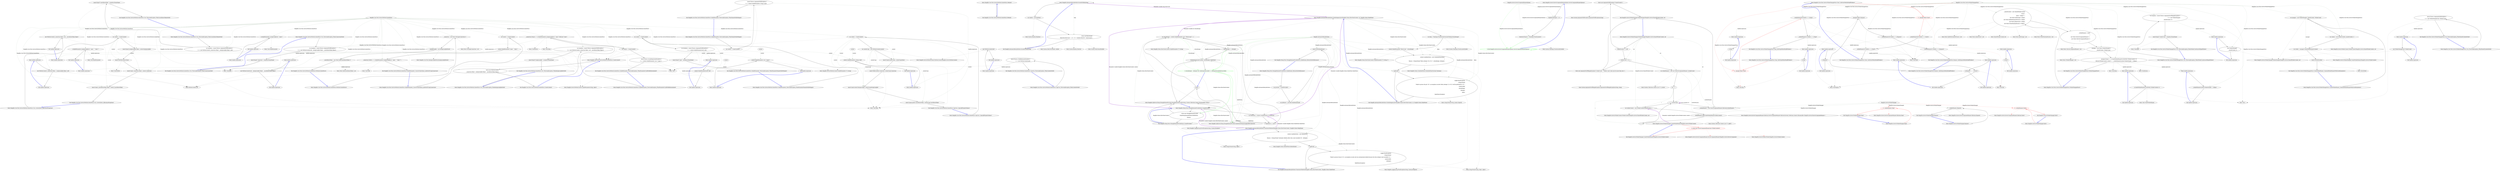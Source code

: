 digraph  {
m0_8 [cluster="Hangfire.Core.Tests.Server.PerformContextFacts.Ctor_ThrowsAnException_WhenConnectionIsNull()", file="BackgroundJobServerOptions.cs", label="Entry Hangfire.Core.Tests.Server.PerformContextFacts.Ctor_ThrowsAnException_WhenConnectionIsNull()", span="22-22"];
m0_9 [cluster="Hangfire.Core.Tests.Server.PerformContextFacts.Ctor_ThrowsAnException_WhenConnectionIsNull()", file="BackgroundJobServerOptions.cs", label="var exception = Assert.Throws<ArgumentNullException>(\r\n                () => new PerformContext(null, _backgroundJob.Object, _cancellationToken.Object))", span="24-25"];
m0_10 [cluster="Hangfire.Core.Tests.Server.PerformContextFacts.Ctor_ThrowsAnException_WhenConnectionIsNull()", file="BackgroundJobServerOptions.cs", label="Assert.Equal(''connection'', exception.ParamName)", span="27-27"];
m0_11 [cluster="Hangfire.Core.Tests.Server.PerformContextFacts.Ctor_ThrowsAnException_WhenConnectionIsNull()", file="BackgroundJobServerOptions.cs", label="Exit Hangfire.Core.Tests.Server.PerformContextFacts.Ctor_ThrowsAnException_WhenConnectionIsNull()", span="22-22"];
m0_65 [cluster="Hangfire.Server.PerformContext.SetJobParameter(string, object)", file="BackgroundJobServerOptions.cs", label="Entry Hangfire.Server.PerformContext.SetJobParameter(string, object)", span="76-76"];
m0_25 [cluster="Hangfire.Core.Tests.Server.PerformContextFacts.Ctor_ThrowsAnException_WhenCancellationTokenIsNull()", file="BackgroundJobServerOptions.cs", label="Entry Hangfire.Core.Tests.Server.PerformContextFacts.Ctor_ThrowsAnException_WhenCancellationTokenIsNull()", span="40-40"];
m0_26 [cluster="Hangfire.Core.Tests.Server.PerformContextFacts.Ctor_ThrowsAnException_WhenCancellationTokenIsNull()", file="BackgroundJobServerOptions.cs", label="var exception = Assert.Throws<ArgumentNullException>(\r\n                () => new PerformContext(_connection.Object, _backgroundJob.Object, null))", span="42-43"];
m0_27 [cluster="Hangfire.Core.Tests.Server.PerformContextFacts.Ctor_ThrowsAnException_WhenCancellationTokenIsNull()", file="BackgroundJobServerOptions.cs", label="Assert.Equal(''cancellationToken'', exception.ParamName)", span="45-45"];
m0_28 [cluster="Hangfire.Core.Tests.Server.PerformContextFacts.Ctor_ThrowsAnException_WhenCancellationTokenIsNull()", file="BackgroundJobServerOptions.cs", label="Exit Hangfire.Core.Tests.Server.PerformContextFacts.Ctor_ThrowsAnException_WhenCancellationTokenIsNull()", span="40-40"];
m0_41 [cluster="Unk.Same", file="BackgroundJobServerOptions.cs", label="Entry Unk.Same", span=""];
m0_13 [cluster="Unk.Equal", file="BackgroundJobServerOptions.cs", label="Entry Unk.Equal", span=""];
m0_76 [cluster="Hangfire.Core.Tests.Server.PerformContextFacts.GetJobParameter_ThrowsAnException_WhenNameIsNullOrEmpty()", file="BackgroundJobServerOptions.cs", label="Entry Hangfire.Core.Tests.Server.PerformContextFacts.GetJobParameter_ThrowsAnException_WhenNameIsNullOrEmpty()", span="100-100"];
m0_77 [cluster="Hangfire.Core.Tests.Server.PerformContextFacts.GetJobParameter_ThrowsAnException_WhenNameIsNullOrEmpty()", file="BackgroundJobServerOptions.cs", label="var context = CreateContext()", span="102-102"];
m0_78 [cluster="Hangfire.Core.Tests.Server.PerformContextFacts.GetJobParameter_ThrowsAnException_WhenNameIsNullOrEmpty()", file="BackgroundJobServerOptions.cs", label="Assert.Throws<ArgumentNullException>(\r\n                () => context.GetJobParameter<string>(null))", span="104-105"];
m0_79 [cluster="Hangfire.Core.Tests.Server.PerformContextFacts.GetJobParameter_ThrowsAnException_WhenNameIsNullOrEmpty()", file="BackgroundJobServerOptions.cs", label="Exit Hangfire.Core.Tests.Server.PerformContextFacts.GetJobParameter_ThrowsAnException_WhenNameIsNullOrEmpty()", span="100-100"];
m0_57 [cluster="Hangfire.Core.Tests.Server.PerformContextFacts.SetJobParameter_ThrowsAnException_WhenParameterNameIsNullOrEmpty()", file="BackgroundJobServerOptions.cs", label="Entry Hangfire.Core.Tests.Server.PerformContextFacts.SetJobParameter_ThrowsAnException_WhenParameterNameIsNullOrEmpty()", span="79-79"];
m0_58 [cluster="Hangfire.Core.Tests.Server.PerformContextFacts.SetJobParameter_ThrowsAnException_WhenParameterNameIsNullOrEmpty()", file="BackgroundJobServerOptions.cs", label="var context = CreateContext()", span="81-81"];
m0_59 [cluster="Hangfire.Core.Tests.Server.PerformContextFacts.SetJobParameter_ThrowsAnException_WhenParameterNameIsNullOrEmpty()", file="BackgroundJobServerOptions.cs", label="var exception = Assert.Throws<ArgumentNullException>(\r\n                () => context.SetJobParameter(null, null))", span="83-84"];
m0_60 [cluster="Hangfire.Core.Tests.Server.PerformContextFacts.SetJobParameter_ThrowsAnException_WhenParameterNameIsNullOrEmpty()", file="BackgroundJobServerOptions.cs", label="Assert.Equal(''name'', exception.ParamName)", span="86-86"];
m0_61 [cluster="Hangfire.Core.Tests.Server.PerformContextFacts.SetJobParameter_ThrowsAnException_WhenParameterNameIsNullOrEmpty()", file="BackgroundJobServerOptions.cs", label="Exit Hangfire.Core.Tests.Server.PerformContextFacts.SetJobParameter_ThrowsAnException_WhenParameterNameIsNullOrEmpty()", span="79-79"];
m0_12 [cluster="Unk.>", file="BackgroundJobServerOptions.cs", label="Entry Unk.>", span=""];
m0_100 [cluster="Hangfire.Core.Tests.Server.PerformContextFacts.Method()", file="BackgroundJobServerOptions.cs", label="Entry Hangfire.Core.Tests.Server.PerformContextFacts.Method()", span="124-124"];
m0_101 [cluster="Hangfire.Core.Tests.Server.PerformContextFacts.Method()", file="BackgroundJobServerOptions.cs", label="Exit Hangfire.Core.Tests.Server.PerformContextFacts.Method()", span="124-124"];
m0_39 [cluster="Hangfire.Core.Tests.Server.PerformContextFacts.CreateContext()", file="BackgroundJobServerOptions.cs", label="Entry Hangfire.Core.Tests.Server.PerformContextFacts.CreateContext()", span="118-118"];
m0_98 [cluster="Hangfire.Core.Tests.Server.PerformContextFacts.CreateContext()", file="BackgroundJobServerOptions.cs", label="return new PerformContext(\r\n                _connection.Object, _backgroundJob.Object, _cancellationToken.Object);", span="120-121"];
m0_99 [cluster="Hangfire.Core.Tests.Server.PerformContextFacts.CreateContext()", file="BackgroundJobServerOptions.cs", label="Exit Hangfire.Core.Tests.Server.PerformContextFacts.CreateContext()", span="118-118"];
m0_6 [cluster="Hangfire.Core.Tests.BackgroundJobMock.BackgroundJobMock()", file="BackgroundJobServerOptions.cs", label="Entry Hangfire.Core.Tests.BackgroundJobMock.BackgroundJobMock()", span="9-9"];
m0_49 [cluster="Hangfire.Core.Tests.Server.PerformContextFacts.CopyCtor_CopiesAllPropertyValues()", file="BackgroundJobServerOptions.cs", label="Entry Hangfire.Core.Tests.Server.PerformContextFacts.CopyCtor_CopiesAllPropertyValues()", span="67-67"];
m0_50 [cluster="Hangfire.Core.Tests.Server.PerformContextFacts.CopyCtor_CopiesAllPropertyValues()", file="BackgroundJobServerOptions.cs", label="var context = CreateContext()", span="69-69"];
m0_51 [cluster="Hangfire.Core.Tests.Server.PerformContextFacts.CopyCtor_CopiesAllPropertyValues()", file="BackgroundJobServerOptions.cs", label="var contextCopy = new PerformContext(context)", span="70-70"];
m0_52 [cluster="Hangfire.Core.Tests.Server.PerformContextFacts.CopyCtor_CopiesAllPropertyValues()", file="BackgroundJobServerOptions.cs", label="Assert.Same(context.Items, contextCopy.Items)", span="72-72"];
m0_53 [cluster="Hangfire.Core.Tests.Server.PerformContextFacts.CopyCtor_CopiesAllPropertyValues()", file="BackgroundJobServerOptions.cs", label="Assert.Same(context.Connection, contextCopy.Connection)", span="73-73"];
m0_54 [cluster="Hangfire.Core.Tests.Server.PerformContextFacts.CopyCtor_CopiesAllPropertyValues()", file="BackgroundJobServerOptions.cs", label="Assert.Same(context.BackgroundJob, contextCopy.BackgroundJob)", span="74-74"];
m0_55 [cluster="Hangfire.Core.Tests.Server.PerformContextFacts.CopyCtor_CopiesAllPropertyValues()", file="BackgroundJobServerOptions.cs", label="Assert.Same(context.CancellationToken, contextCopy.CancellationToken)", span="75-75"];
m0_56 [cluster="Hangfire.Core.Tests.Server.PerformContextFacts.CopyCtor_CopiesAllPropertyValues()", file="BackgroundJobServerOptions.cs", label="Exit Hangfire.Core.Tests.Server.PerformContextFacts.CopyCtor_CopiesAllPropertyValues()", span="67-67"];
m0_40 [cluster="Unk.NotNull", file="BackgroundJobServerOptions.cs", label="Entry Unk.NotNull", span=""];
m0_83 [cluster="Hangfire.Server.PerformContext.GetJobParameter<T>(string)", file="BackgroundJobServerOptions.cs", label="Entry Hangfire.Server.PerformContext.GetJobParameter<T>(string)", span="83-83"];
m0_94 [cluster="Unk.GetJobParameter", file="BackgroundJobServerOptions.cs", label="Entry Unk.GetJobParameter", span=""];
m0_42 [cluster="Hangfire.Core.Tests.Server.PerformContextFacts.CopyCtor_ThrowsAnException_WhenContextIsNull()", file="BackgroundJobServerOptions.cs", label="Entry Hangfire.Core.Tests.Server.PerformContextFacts.CopyCtor_ThrowsAnException_WhenContextIsNull()", span="60-60"];
m0_43 [cluster="Hangfire.Core.Tests.Server.PerformContextFacts.CopyCtor_ThrowsAnException_WhenContextIsNull()", file="BackgroundJobServerOptions.cs", label="Assert.Throws<NullReferenceException>(\r\n                () => new PerformContext(null))", span="62-63"];
m0_44 [cluster="Hangfire.Core.Tests.Server.PerformContextFacts.CopyCtor_ThrowsAnException_WhenContextIsNull()", file="BackgroundJobServerOptions.cs", label="Exit Hangfire.Core.Tests.Server.PerformContextFacts.CopyCtor_ThrowsAnException_WhenContextIsNull()", span="60-60"];
m0_89 [cluster="Unk.Setup", file="BackgroundJobServerOptions.cs", label="Entry Unk.Setup", span=""];
m0_48 [cluster="Hangfire.Server.PerformContext.PerformContext(Hangfire.Server.PerformContext)", file="BackgroundJobServerOptions.cs", label="Entry Hangfire.Server.PerformContext.PerformContext(Hangfire.Server.PerformContext)", span="30-30"];
m0_95 [cluster="lambda expression", file="BackgroundJobServerOptions.cs", label="Entry lambda expression", span="115-115"];
m0_14 [cluster="lambda expression", file="BackgroundJobServerOptions.cs", label="Entry lambda expression", span="25-25"];
m0_15 [cluster="lambda expression", file="BackgroundJobServerOptions.cs", label="new PerformContext(null, _backgroundJob.Object, _cancellationToken.Object)", span="25-25"];
m0_16 [cluster="lambda expression", file="BackgroundJobServerOptions.cs", label="Exit lambda expression", span="25-25"];
m0_22 [cluster="lambda expression", file="BackgroundJobServerOptions.cs", label="Entry lambda expression", span="34-34"];
m0_23 [cluster="lambda expression", file="BackgroundJobServerOptions.cs", label="new PerformContext(_connection.Object, null, _cancellationToken.Object)", span="34-34"];
m0_24 [cluster="lambda expression", file="BackgroundJobServerOptions.cs", label="Exit lambda expression", span="34-34"];
m0_29 [cluster="lambda expression", file="BackgroundJobServerOptions.cs", label="Entry lambda expression", span="43-43"];
m0_30 [cluster="lambda expression", file="BackgroundJobServerOptions.cs", label="new PerformContext(_connection.Object, _backgroundJob.Object, null)", span="43-43"];
m0_31 [cluster="lambda expression", file="BackgroundJobServerOptions.cs", label="Exit lambda expression", span="43-43"];
m0_45 [cluster="lambda expression", file="BackgroundJobServerOptions.cs", label="Entry lambda expression", span="63-63"];
m0_46 [cluster="lambda expression", file="BackgroundJobServerOptions.cs", label="new PerformContext(null)", span="63-63"];
m0_47 [cluster="lambda expression", file="BackgroundJobServerOptions.cs", label="Exit lambda expression", span="63-63"];
m0_63 [cluster="lambda expression", file="BackgroundJobServerOptions.cs", label="context.SetJobParameter(null, null)", span="84-84"];
m0_62 [cluster="lambda expression", file="BackgroundJobServerOptions.cs", label="Entry lambda expression", span="84-84"];
m0_64 [cluster="lambda expression", file="BackgroundJobServerOptions.cs", label="Exit lambda expression", span="84-84"];
m0_72 [cluster="lambda expression", file="BackgroundJobServerOptions.cs", label="Entry lambda expression", span="96-96"];
m0_73 [cluster="lambda expression", file="BackgroundJobServerOptions.cs", label="x.SetJobParameter(_backgroundJob.Id, ''name'', ''\''value\'''')", span="96-96"];
m0_74 [cluster="lambda expression", file="BackgroundJobServerOptions.cs", label="Exit lambda expression", span="96-96"];
m0_81 [cluster="lambda expression", file="BackgroundJobServerOptions.cs", label="context.GetJobParameter<string>(null)", span="105-105"];
m0_80 [cluster="lambda expression", file="BackgroundJobServerOptions.cs", label="Entry lambda expression", span="105-105"];
m0_82 [cluster="lambda expression", file="BackgroundJobServerOptions.cs", label="Exit lambda expression", span="105-105"];
m0_91 [cluster="lambda expression", file="BackgroundJobServerOptions.cs", label="Entry lambda expression", span="111-111"];
m0_96 [cluster="lambda expression", file="BackgroundJobServerOptions.cs", label="context.GetJobParameter<int>(''name'')", span="115-115"];
m0_92 [cluster="lambda expression", file="BackgroundJobServerOptions.cs", label="x.GetJobParameter(_backgroundJob.Id, ''name'')", span="111-111"];
m0_93 [cluster="lambda expression", file="BackgroundJobServerOptions.cs", label="Exit lambda expression", span="111-111"];
m0_97 [cluster="lambda expression", file="BackgroundJobServerOptions.cs", label="Exit lambda expression", span="115-115"];
m0_71 [cluster="Unk.Verify", file="BackgroundJobServerOptions.cs", label="Entry Unk.Verify", span=""];
m0_7 [cluster="Mock<IJobCancellationToken>.cstr", file="BackgroundJobServerOptions.cs", label="Entry Mock<IJobCancellationToken>.cstr", span=""];
m0_32 [cluster="Hangfire.Core.Tests.Server.PerformContextFacts.Ctor_CorrectlySets_AllInstanceProperties()", file="BackgroundJobServerOptions.cs", label="Entry Hangfire.Core.Tests.Server.PerformContextFacts.Ctor_CorrectlySets_AllInstanceProperties()", span="49-49"];
m0_33 [cluster="Hangfire.Core.Tests.Server.PerformContextFacts.Ctor_CorrectlySets_AllInstanceProperties()", file="BackgroundJobServerOptions.cs", label="var context = CreateContext()", span="51-51"];
m0_34 [cluster="Hangfire.Core.Tests.Server.PerformContextFacts.Ctor_CorrectlySets_AllInstanceProperties()", file="BackgroundJobServerOptions.cs", label="Assert.Equal(_backgroundJob.Object, context.BackgroundJob)", span="53-53"];
m0_35 [cluster="Hangfire.Core.Tests.Server.PerformContextFacts.Ctor_CorrectlySets_AllInstanceProperties()", file="BackgroundJobServerOptions.cs", label="Assert.NotNull(context.Items)", span="54-54"];
m0_36 [cluster="Hangfire.Core.Tests.Server.PerformContextFacts.Ctor_CorrectlySets_AllInstanceProperties()", file="BackgroundJobServerOptions.cs", label="Assert.Same(_connection.Object, context.Connection)", span="55-55"];
m0_37 [cluster="Hangfire.Core.Tests.Server.PerformContextFacts.Ctor_CorrectlySets_AllInstanceProperties()", file="BackgroundJobServerOptions.cs", label="Assert.Same(_cancellationToken.Object, context.CancellationToken)", span="56-56"];
m0_38 [cluster="Hangfire.Core.Tests.Server.PerformContextFacts.Ctor_CorrectlySets_AllInstanceProperties()", file="BackgroundJobServerOptions.cs", label="Exit Hangfire.Core.Tests.Server.PerformContextFacts.Ctor_CorrectlySets_AllInstanceProperties()", span="49-49"];
m0_66 [cluster="Hangfire.Core.Tests.Server.PerformContextFacts.SetJobParameter_ConvertsValueToJson_AndSetsItUsingConnection()", file="BackgroundJobServerOptions.cs", label="Entry Hangfire.Core.Tests.Server.PerformContextFacts.SetJobParameter_ConvertsValueToJson_AndSetsItUsingConnection()", span="90-90"];
m0_67 [cluster="Hangfire.Core.Tests.Server.PerformContextFacts.SetJobParameter_ConvertsValueToJson_AndSetsItUsingConnection()", file="BackgroundJobServerOptions.cs", label="var context = CreateContext()", span="92-92"];
m0_68 [cluster="Hangfire.Core.Tests.Server.PerformContextFacts.SetJobParameter_ConvertsValueToJson_AndSetsItUsingConnection()", file="BackgroundJobServerOptions.cs", label="context.SetJobParameter(''name'', ''value'')", span="94-94"];
m0_69 [cluster="Hangfire.Core.Tests.Server.PerformContextFacts.SetJobParameter_ConvertsValueToJson_AndSetsItUsingConnection()", file="BackgroundJobServerOptions.cs", label="_connection.Verify(x => x.SetJobParameter(_backgroundJob.Id, ''name'', ''\''value\''''))", span="96-96"];
m0_70 [cluster="Hangfire.Core.Tests.Server.PerformContextFacts.SetJobParameter_ConvertsValueToJson_AndSetsItUsingConnection()", file="BackgroundJobServerOptions.cs", label="Exit Hangfire.Core.Tests.Server.PerformContextFacts.SetJobParameter_ConvertsValueToJson_AndSetsItUsingConnection()", span="90-90"];
m0_0 [cluster="Hangfire.Core.Tests.Server.PerformContextFacts.PerformContextFacts()", file="BackgroundJobServerOptions.cs", label="Entry Hangfire.Core.Tests.Server.PerformContextFacts.PerformContextFacts()", span="14-14"];
m0_1 [cluster="Hangfire.Core.Tests.Server.PerformContextFacts.PerformContextFacts()", file="BackgroundJobServerOptions.cs", label="_connection = new Mock<IStorageConnection>()", span="16-16"];
m0_2 [cluster="Hangfire.Core.Tests.Server.PerformContextFacts.PerformContextFacts()", file="BackgroundJobServerOptions.cs", label="_backgroundJob = new BackgroundJobMock()", span="17-17"];
m0_3 [cluster="Hangfire.Core.Tests.Server.PerformContextFacts.PerformContextFacts()", file="BackgroundJobServerOptions.cs", label="_cancellationToken = new Mock<IJobCancellationToken>()", span="18-18"];
m0_4 [cluster="Hangfire.Core.Tests.Server.PerformContextFacts.PerformContextFacts()", file="BackgroundJobServerOptions.cs", label="Exit Hangfire.Core.Tests.Server.PerformContextFacts.PerformContextFacts()", span="14-14"];
m0_90 [cluster="Unk.Returns", file="BackgroundJobServerOptions.cs", label="Entry Unk.Returns", span=""];
m0_84 [cluster="Hangfire.Core.Tests.Server.PerformContextFacts.GetJobParameter_ThrowsAnException_WhenParameterCouldNotBeDeserialized()", file="BackgroundJobServerOptions.cs", label="Entry Hangfire.Core.Tests.Server.PerformContextFacts.GetJobParameter_ThrowsAnException_WhenParameterCouldNotBeDeserialized()", span="109-109"];
m0_85 [cluster="Hangfire.Core.Tests.Server.PerformContextFacts.GetJobParameter_ThrowsAnException_WhenParameterCouldNotBeDeserialized()", file="BackgroundJobServerOptions.cs", label="_connection.Setup(x => x.GetJobParameter(_backgroundJob.Id, ''name'')).Returns(''value'')", span="111-111"];
m0_86 [cluster="Hangfire.Core.Tests.Server.PerformContextFacts.GetJobParameter_ThrowsAnException_WhenParameterCouldNotBeDeserialized()", file="BackgroundJobServerOptions.cs", label="var context = CreateContext()", span="112-112"];
m0_87 [cluster="Hangfire.Core.Tests.Server.PerformContextFacts.GetJobParameter_ThrowsAnException_WhenParameterCouldNotBeDeserialized()", file="BackgroundJobServerOptions.cs", label="Assert.Throws<InvalidOperationException>(\r\n                () => context.GetJobParameter<int>(''name''))", span="114-115"];
m0_88 [cluster="Hangfire.Core.Tests.Server.PerformContextFacts.GetJobParameter_ThrowsAnException_WhenParameterCouldNotBeDeserialized()", file="BackgroundJobServerOptions.cs", label="Exit Hangfire.Core.Tests.Server.PerformContextFacts.GetJobParameter_ThrowsAnException_WhenParameterCouldNotBeDeserialized()", span="109-109"];
m0_5 [cluster="Mock<IStorageConnection>.cstr", file="BackgroundJobServerOptions.cs", label="Entry Mock<IStorageConnection>.cstr", span=""];
m0_75 [cluster="Unk.SetJobParameter", file="BackgroundJobServerOptions.cs", label="Entry Unk.SetJobParameter", span=""];
m0_18 [cluster="Hangfire.Core.Tests.Server.PerformContextFacts.Ctor_ThrowsAnException_WhenBackgroundJobIsNull()", file="BackgroundJobServerOptions.cs", label="Entry Hangfire.Core.Tests.Server.PerformContextFacts.Ctor_ThrowsAnException_WhenBackgroundJobIsNull()", span="31-31"];
m0_19 [cluster="Hangfire.Core.Tests.Server.PerformContextFacts.Ctor_ThrowsAnException_WhenBackgroundJobIsNull()", file="BackgroundJobServerOptions.cs", label="var exception = Assert.Throws<ArgumentNullException>(\r\n                () => new PerformContext(_connection.Object, null, _cancellationToken.Object))", span="33-34"];
m0_20 [cluster="Hangfire.Core.Tests.Server.PerformContextFacts.Ctor_ThrowsAnException_WhenBackgroundJobIsNull()", file="BackgroundJobServerOptions.cs", label="Assert.Equal(''backgroundJob'', exception.ParamName)", span="36-36"];
m0_21 [cluster="Hangfire.Core.Tests.Server.PerformContextFacts.Ctor_ThrowsAnException_WhenBackgroundJobIsNull()", file="BackgroundJobServerOptions.cs", label="Exit Hangfire.Core.Tests.Server.PerformContextFacts.Ctor_ThrowsAnException_WhenBackgroundJobIsNull()", span="31-31"];
m0_17 [cluster="PerformContext.cstr", file="BackgroundJobServerOptions.cs", label="Entry PerformContext.cstr", span=""];
m0_102 [file="BackgroundJobServerOptions.cs", label="Hangfire.Core.Tests.Server.PerformContextFacts", span=""];
m0_103 [file="BackgroundJobServerOptions.cs", label=context, span=""];
m0_104 [file="BackgroundJobServerOptions.cs", label=context, span=""];
m0_105 [file="BackgroundJobServerOptions.cs", label=context, span=""];
m2_28 [cluster="Hangfire.AutomaticRetryAttribute.SecondsToDelay(long)", file="ServerComponentRunnerCollection.cs", label="Entry Hangfire.AutomaticRetryAttribute.SecondsToDelay(long)", span="132-132"];
m2_40 [cluster="Hangfire.AutomaticRetryAttribute.SecondsToDelay(long)", file="ServerComponentRunnerCollection.cs", label="var random = new Random()", span="134-134"];
m2_41 [cluster="Hangfire.AutomaticRetryAttribute.SecondsToDelay(long)", file="ServerComponentRunnerCollection.cs", label="return (int)Math.Round(\r\n                Math.Pow(retryCount - 1, 4) + 15 + (random.Next(30) * (retryCount)));", span="135-136"];
m2_42 [cluster="Hangfire.AutomaticRetryAttribute.SecondsToDelay(long)", file="ServerComponentRunnerCollection.cs", label="Exit Hangfire.AutomaticRetryAttribute.SecondsToDelay(long)", span="132-132"];
m2_32 [cluster="string.Format(string, object, object)", file="ServerComponentRunnerCollection.cs", label="Entry string.Format(string, object, object)", span="0-0"];
m2_33 [cluster="string.Format(string, params object[])", file="ServerComponentRunnerCollection.cs", label="Entry string.Format(string, params object[])", span="0-0"];
m2_43 [cluster="System.Random.Random()", file="ServerComponentRunnerCollection.cs", label="Entry System.Random.Random()", span="0-0"];
m2_20 [cluster="string.Format(string, object)", file="ServerComponentRunnerCollection.cs", label="Entry string.Format(string, object)", span="0-0"];
m2_19 [cluster="Hangfire.AutomaticRetryAttribute.TransitionToDeleted(Hangfire.States.ElectStateContext, Hangfire.States.FailedState)", file="ServerComponentRunnerCollection.cs", label="Entry Hangfire.AutomaticRetryAttribute.TransitionToDeleted(Hangfire.States.ElectStateContext, Hangfire.States.FailedState)", span="113-113"];
m2_35 [cluster="Hangfire.AutomaticRetryAttribute.TransitionToDeleted(Hangfire.States.ElectStateContext, Hangfire.States.FailedState)", file="ServerComponentRunnerCollection.cs", label="context.CandidateState = new DeletedState\r\n            {\r\n                Reason = String.Format(''Automatic deletion after retry count exceeded {0}'', Attempts)\r\n            }", span="115-118"];
m2_36 [cluster="Hangfire.AutomaticRetryAttribute.TransitionToDeleted(Hangfire.States.ElectStateContext, Hangfire.States.FailedState)", file="ServerComponentRunnerCollection.cs", label=LogEvents, span="120-120"];
m2_37 [cluster="Hangfire.AutomaticRetryAttribute.TransitionToDeleted(Hangfire.States.ElectStateContext, Hangfire.States.FailedState)", file="ServerComponentRunnerCollection.cs", label="Logger.WarnException(\r\n                    String.Format(\r\n                        ''Failed to process the job '{0}': an exception occured. Job was automatically deleted because the retry attempt count exceeded {1}.'',\r\n                        context.JobId,\r\n                        Attempts),\r\n                    failedState.Exception)", span="122-127"];
m2_38 [cluster="Hangfire.AutomaticRetryAttribute.TransitionToDeleted(Hangfire.States.ElectStateContext, Hangfire.States.FailedState)", file="ServerComponentRunnerCollection.cs", label="Exit Hangfire.AutomaticRetryAttribute.TransitionToDeleted(Hangfire.States.ElectStateContext, Hangfire.States.FailedState)", span="113-113"];
m2_30 [cluster="Hangfire.States.ElectStateContext.SetJobParameter<T>(string, T)", file="ServerComponentRunnerCollection.cs", label="Entry Hangfire.States.ElectStateContext.SetJobParameter<T>(string, T)", span="49-49"];
m2_44 [cluster="System.Math.Pow(double, double)", file="ServerComponentRunnerCollection.cs", label="Entry System.Math.Pow(double, double)", span="0-0"];
m2_34 [cluster="Hangfire.Logging.ILog.WarnException(string, System.Exception)", file="ServerComponentRunnerCollection.cs", label="Entry Hangfire.Logging.ILog.WarnException(string, System.Exception)", span="285-285"];
m2_17 [cluster="Hangfire.States.ElectStateContext.GetJobParameter<T>(string)", file="ServerComponentRunnerCollection.cs", label="Entry Hangfire.States.ElectStateContext.GetJobParameter<T>(string)", span="54-54"];
m2_29 [cluster="System.TimeSpan.FromSeconds(double)", file="ServerComponentRunnerCollection.cs", label="Entry System.TimeSpan.FromSeconds(double)", span="0-0"];
m2_8 [cluster="Hangfire.AutomaticRetryAttribute.OnStateElection(Hangfire.States.ElectStateContext)", file="ServerComponentRunnerCollection.cs", label="return;", span="50-50"];
m2_9 [cluster="Hangfire.AutomaticRetryAttribute.OnStateElection(Hangfire.States.ElectStateContext)", file="ServerComponentRunnerCollection.cs", label="var retryAttempt = context.GetJobParameter<int>(''RetryCount'') + 1", span="53-53"];
m2_10 [cluster="Hangfire.AutomaticRetryAttribute.OnStateElection(Hangfire.States.ElectStateContext)", file="ServerComponentRunnerCollection.cs", label="retryAttempt <= Attempts", span="55-55"];
m2_11 [cluster="Hangfire.AutomaticRetryAttribute.OnStateElection(Hangfire.States.ElectStateContext)", file="ServerComponentRunnerCollection.cs", label="ScheduleAgainLater(context, retryAttempt, failedState)", span="57-57"];
m2_12 [cluster="Hangfire.AutomaticRetryAttribute.OnStateElection(Hangfire.States.ElectStateContext)", color=green, community=0, file="ServerComponentRunnerCollection.cs", label="0: retryAttempt > Attempts && OnAttemptsExceeded == AttemptsExceededAction.Delete", span="59-59"];
m2_0 [cluster="Hangfire.Msmq.Tests.MsmqJobQueueProviderFacts.GetJobQueue_ReturnsNonNullInstance()", file="ServerComponentRunnerCollection.cs", label="Entry Hangfire.Msmq.Tests.MsmqJobQueueProviderFacts.GetJobQueue_ReturnsNonNullInstance()", span="10-10"];
m2_1 [cluster="Hangfire.Msmq.Tests.MsmqJobQueueProviderFacts.GetJobQueue_ReturnsNonNullInstance()", file="ServerComponentRunnerCollection.cs", label="var provider = CreateProvider()", span="12-12"];
m2_2 [cluster="Hangfire.Msmq.Tests.MsmqJobQueueProviderFacts.GetJobQueue_ReturnsNonNullInstance()", file="ServerComponentRunnerCollection.cs", label="var jobQueue = provider.GetJobQueue(null)", span="14-14"];
m2_3 [cluster="Hangfire.Msmq.Tests.MsmqJobQueueProviderFacts.GetJobQueue_ReturnsNonNullInstance()", file="ServerComponentRunnerCollection.cs", label="Assert.NotNull(jobQueue)", span="16-16"];
m2_4 [cluster="Hangfire.Msmq.Tests.MsmqJobQueueProviderFacts.GetJobQueue_ReturnsNonNullInstance()", file="ServerComponentRunnerCollection.cs", label="Exit Hangfire.Msmq.Tests.MsmqJobQueueProviderFacts.GetJobQueue_ReturnsNonNullInstance()", span="10-10"];
m2_39 [cluster="Hangfire.States.DeletedState.DeletedState()", file="ServerComponentRunnerCollection.cs", label="Entry Hangfire.States.DeletedState.DeletedState()", span="27-27"];
m2_7 [cluster="Hangfire.AutomaticRetryAttribute.OnStateElection(Hangfire.States.ElectStateContext)", file="ServerComponentRunnerCollection.cs", label="failedState == null", span="47-47"];
m2_6 [cluster="Hangfire.AutomaticRetryAttribute.OnStateElection(Hangfire.States.ElectStateContext)", file="ServerComponentRunnerCollection.cs", label="var failedState = context.CandidateState as FailedState", span="46-46"];
m2_5 [cluster="Hangfire.Msmq.Tests.MsmqJobQueueProviderFacts.CreateProvider()", file="ServerComponentRunnerCollection.cs", label="Entry Hangfire.Msmq.Tests.MsmqJobQueueProviderFacts.CreateProvider()", span="29-29"];
m2_13 [cluster="Hangfire.SqlServer.Msmq.MsmqJobQueueProvider.GetJobQueueMonitoringApi(IDbConnection)", file="ServerComponentRunnerCollection.cs", label="Entry Hangfire.SqlServer.Msmq.MsmqJobQueueProvider.GetJobQueueMonitoringApi(IDbConnection)", span="37-37"];
m2_14 [cluster="Hangfire.Msmq.Tests.MsmqJobQueueProviderFacts.CreateProvider()", file="ServerComponentRunnerCollection.cs", label="return new MsmqJobQueueProvider(\r\n                CleanMsmqQueueAttribute.PathPattern,\r\n                Queues);", span="31-33"];
m2_15 [cluster="Hangfire.Msmq.Tests.MsmqJobQueueProviderFacts.CreateProvider()", file="ServerComponentRunnerCollection.cs", label="Exit Hangfire.Msmq.Tests.MsmqJobQueueProviderFacts.CreateProvider()", span="29-29"];
m2_16 [cluster="Hangfire.SqlServer.Msmq.MsmqJobQueueProvider.MsmqJobQueueProvider(string, System.Collections.Generic.IEnumerable<string>)", file="ServerComponentRunnerCollection.cs", label="Entry Hangfire.SqlServer.Msmq.MsmqJobQueueProvider.MsmqJobQueueProvider(string, System.Collections.Generic.IEnumerable<string>)", span="26-26"];
m2_31 [cluster="Hangfire.States.ScheduledState.ScheduledState(System.TimeSpan)", file="ServerComponentRunnerCollection.cs", label="Entry Hangfire.States.ScheduledState.ScheduledState(System.TimeSpan)", span="27-27"];
m2_45 [cluster="System.Random.Next(int)", file="ServerComponentRunnerCollection.cs", label="Entry System.Random.Next(int)", span="0-0"];
m2_46 [cluster="System.Math.Round(double)", file="ServerComponentRunnerCollection.cs", label="Entry System.Math.Round(double)", span="0-0"];
m2_18 [cluster="Hangfire.AutomaticRetryAttribute.ScheduleAgainLater(Hangfire.States.ElectStateContext, int, Hangfire.States.FailedState)", file="ServerComponentRunnerCollection.cs", label="Entry Hangfire.AutomaticRetryAttribute.ScheduleAgainLater(Hangfire.States.ElectStateContext, int, Hangfire.States.FailedState)", span="82-82"];
m2_24 [cluster="Hangfire.AutomaticRetryAttribute.ScheduleAgainLater(Hangfire.States.ElectStateContext, int, Hangfire.States.FailedState)", file="ServerComponentRunnerCollection.cs", label="context.CandidateState = new ScheduledState(delay)\r\n            {\r\n                Reason = String.Format(''Retry attempt {0} of {1}'', retryAttempt, Attempts)\r\n            }", span="90-93"];
m2_25 [cluster="Hangfire.AutomaticRetryAttribute.ScheduleAgainLater(Hangfire.States.ElectStateContext, int, Hangfire.States.FailedState)", file="ServerComponentRunnerCollection.cs", label=LogEvents, span="95-95"];
m2_26 [cluster="Hangfire.AutomaticRetryAttribute.ScheduleAgainLater(Hangfire.States.ElectStateContext, int, Hangfire.States.FailedState)", file="ServerComponentRunnerCollection.cs", label="Logger.WarnException(\r\n                    String.Format(\r\n                        ''Failed to process the job '{0}': an exception occurred. Retry attempt {1} of {2} will be performed in {3}.'',\r\n                        context.JobId,\r\n                        retryAttempt,\r\n                        Attempts,\r\n                        delay),\r\n                    failedState.Exception)", span="97-104"];
m2_22 [cluster="Hangfire.AutomaticRetryAttribute.ScheduleAgainLater(Hangfire.States.ElectStateContext, int, Hangfire.States.FailedState)", file="ServerComponentRunnerCollection.cs", label="var delay = TimeSpan.FromSeconds(SecondsToDelay(retryAttempt))", span="84-84"];
m2_23 [cluster="Hangfire.AutomaticRetryAttribute.ScheduleAgainLater(Hangfire.States.ElectStateContext, int, Hangfire.States.FailedState)", file="ServerComponentRunnerCollection.cs", label="context.SetJobParameter(''RetryCount'', retryAttempt)", span="86-86"];
m2_27 [cluster="Hangfire.AutomaticRetryAttribute.ScheduleAgainLater(Hangfire.States.ElectStateContext, int, Hangfire.States.FailedState)", file="ServerComponentRunnerCollection.cs", label="Exit Hangfire.AutomaticRetryAttribute.ScheduleAgainLater(Hangfire.States.ElectStateContext, int, Hangfire.States.FailedState)", span="82-82"];
m2_21 [cluster="Hangfire.Logging.ILog.ErrorException(string, System.Exception)", file="ServerComponentRunnerCollection.cs", label="Entry Hangfire.Logging.ILog.ErrorException(string, System.Exception)", span="166-166"];
m2_47 [file="ServerComponentRunnerCollection.cs", label="Hangfire.AutomaticRetryAttribute", span=""];
m3_0 [cluster="HangFire.Server.ServerComponentRunnerOptions.ServerComponentRunnerOptions()", file="ServerComponentRunnerOptions.cs", label="Entry HangFire.Server.ServerComponentRunnerOptions.ServerComponentRunnerOptions()", span="24-24"];
m3_1 [cluster="HangFire.Server.ServerComponentRunnerOptions.ServerComponentRunnerOptions()", file="ServerComponentRunnerOptions.cs", label="MaxRetryAttempts = 10", span="26-26"];
m3_2 [cluster="HangFire.Server.ServerComponentRunnerOptions.ServerComponentRunnerOptions()", file="ServerComponentRunnerOptions.cs", label="ShutdownTimeout = TimeSpan.FromSeconds(5)", span="27-27"];
m3_3 [cluster="HangFire.Server.ServerComponentRunnerOptions.ServerComponentRunnerOptions()", color=green, community=0, file="ServerComponentRunnerOptions.cs", label="0: Exit HangFire.Server.ServerComponentRunnerOptions.ServerComponentRunnerOptions()", span="24-24"];
m3_4 [cluster="System.TimeSpan.FromSeconds(double)", file="ServerComponentRunnerOptions.cs", label="Entry System.TimeSpan.FromSeconds(double)", span="0-0"];
m3_5 [file="ServerComponentRunnerOptions.cs", label="HangFire.Server.ServerComponentRunnerOptions", span=""];
m4_13 [cluster="System.ArgumentNullException.ArgumentNullException(string)", file="WorkerManager.cs", label="Entry System.ArgumentNullException.ArgumentNullException(string)", span="0-0"];
m4_27 [cluster="HangFire.Server.ServerComponentRunnerCollection.Stop()", file="WorkerManager.cs", label="Entry HangFire.Server.ServerComponentRunnerCollection.Stop()", span="44-44"];
m4_15 [cluster="System.Collections.Generic.List<T>.List(int)", file="WorkerManager.cs", label="Entry System.Collections.Generic.List<T>.List(int)", span="0-0"];
m4_24 [cluster="HangFire.Server.WorkerManager.Stop()", file="WorkerManager.cs", label="Entry HangFire.Server.WorkerManager.Stop()", span="51-51"];
m4_25 [cluster="HangFire.Server.WorkerManager.Stop()", color=red, community=0, file="WorkerManager.cs", label="0: _workerRunners.Stop()", span="53-53"];
m4_26 [cluster="HangFire.Server.WorkerManager.Stop()", file="WorkerManager.cs", label="Exit HangFire.Server.WorkerManager.Stop()", span="51-51"];
m4_16 [cluster="HangFire.Server.WorkerContext.WorkerContext(HangFire.Server.SharedWorkerContext, int)", file="WorkerManager.cs", label="Entry HangFire.Server.WorkerContext.WorkerContext(HangFire.Server.SharedWorkerContext, int)", span="27-27"];
m4_18 [cluster="System.Collections.Generic.List<T>.Add(T)", file="WorkerManager.cs", label="Entry System.Collections.Generic.List<T>.Add(T)", span="0-0"];
m4_14 [cluster="System.ArgumentOutOfRangeException.ArgumentOutOfRangeException(string, string)", file="WorkerManager.cs", label="Entry System.ArgumentOutOfRangeException.ArgumentOutOfRangeException(string, string)", span="0-0"];
m4_23 [cluster="HangFire.Server.ServerComponentRunnerCollection.Start()", file="WorkerManager.cs", label="Entry HangFire.Server.ServerComponentRunnerCollection.Start()", span="36-36"];
m4_28 [cluster="HangFire.Server.WorkerManager.Dispose()", file="WorkerManager.cs", label="Entry HangFire.Server.WorkerManager.Dispose()", span="56-56"];
m4_29 [cluster="HangFire.Server.WorkerManager.Dispose()", file="WorkerManager.cs", label="_workerRunners.Dispose()", span="58-58"];
m4_30 [cluster="HangFire.Server.WorkerManager.Dispose()", file="WorkerManager.cs", label="Exit HangFire.Server.WorkerManager.Dispose()", span="56-56"];
m4_17 [cluster="HangFire.Server.WorkerManager.CreateWorkerRunner(HangFire.Server.WorkerContext)", file="WorkerManager.cs", label="Entry HangFire.Server.WorkerManager.CreateWorkerRunner(HangFire.Server.WorkerContext)", span="61-61"];
m4_32 [cluster="HangFire.Server.WorkerManager.CreateWorkerRunner(HangFire.Server.WorkerContext)", color=red, community=0, file="WorkerManager.cs", label="0: return new ServerComponentRunner(new Worker(context));", span="63-63"];
m4_33 [cluster="HangFire.Server.WorkerManager.CreateWorkerRunner(HangFire.Server.WorkerContext)", file="WorkerManager.cs", label="Exit HangFire.Server.WorkerManager.CreateWorkerRunner(HangFire.Server.WorkerContext)", span="61-61"];
m4_31 [cluster="HangFire.Server.ServerComponentRunnerCollection.Dispose()", file="WorkerManager.cs", label="Entry HangFire.Server.ServerComponentRunnerCollection.Dispose()", span="52-52"];
m4_0 [cluster="HangFire.Server.WorkerManager.WorkerManager(HangFire.Server.SharedWorkerContext, int)", file="WorkerManager.cs", label="Entry HangFire.Server.WorkerManager.WorkerManager(HangFire.Server.SharedWorkerContext, int)", span="28-28"];
m4_1 [cluster="HangFire.Server.WorkerManager.WorkerManager(HangFire.Server.SharedWorkerContext, int)", file="WorkerManager.cs", label="sharedContext == null", span="30-30"];
m4_3 [cluster="HangFire.Server.WorkerManager.WorkerManager(HangFire.Server.SharedWorkerContext, int)", file="WorkerManager.cs", label="workerCount <= 0", span="32-32"];
m4_5 [cluster="HangFire.Server.WorkerManager.WorkerManager(HangFire.Server.SharedWorkerContext, int)", file="WorkerManager.cs", label="var workerRunners = new List<IServerComponentRunner>(workerCount)", span="34-34"];
m4_7 [cluster="HangFire.Server.WorkerManager.WorkerManager(HangFire.Server.SharedWorkerContext, int)", file="WorkerManager.cs", label="i <= workerCount", span="35-35"];
m4_8 [cluster="HangFire.Server.WorkerManager.WorkerManager(HangFire.Server.SharedWorkerContext, int)", file="WorkerManager.cs", label="var workerContext = new WorkerContext(sharedContext, i)", span="37-37"];
m4_2 [cluster="HangFire.Server.WorkerManager.WorkerManager(HangFire.Server.SharedWorkerContext, int)", file="WorkerManager.cs", label="throw new ArgumentNullException(''sharedContext'');", span="30-30"];
m4_4 [cluster="HangFire.Server.WorkerManager.WorkerManager(HangFire.Server.SharedWorkerContext, int)", file="WorkerManager.cs", label="throw new ArgumentOutOfRangeException(''workerCount'', ''Worker count value must be more than zero.'');", span="32-32"];
m4_6 [cluster="HangFire.Server.WorkerManager.WorkerManager(HangFire.Server.SharedWorkerContext, int)", file="WorkerManager.cs", label="var i = 1", span="35-35"];
m4_9 [cluster="HangFire.Server.WorkerManager.WorkerManager(HangFire.Server.SharedWorkerContext, int)", file="WorkerManager.cs", label="workerRunners.Add(CreateWorkerRunner(workerContext))", span="40-40"];
m4_11 [cluster="HangFire.Server.WorkerManager.WorkerManager(HangFire.Server.SharedWorkerContext, int)", file="WorkerManager.cs", label="_workerRunners = new ServerComponentRunnerCollection(workerRunners)", span="43-43"];
m4_10 [cluster="HangFire.Server.WorkerManager.WorkerManager(HangFire.Server.SharedWorkerContext, int)", file="WorkerManager.cs", label="i++", span="35-35"];
m4_12 [cluster="HangFire.Server.WorkerManager.WorkerManager(HangFire.Server.SharedWorkerContext, int)", file="WorkerManager.cs", label="Exit HangFire.Server.WorkerManager.WorkerManager(HangFire.Server.SharedWorkerContext, int)", span="28-28"];
m4_34 [cluster="HangFire.Server.ServerComponentRunner.ServerComponentRunner(HangFire.Server.IServerComponent)", file="WorkerManager.cs", label="Entry HangFire.Server.ServerComponentRunner.ServerComponentRunner(HangFire.Server.IServerComponent)", span="36-36"];
m4_35 [cluster="HangFire.Server.Worker.Worker(HangFire.Server.WorkerContext)", file="WorkerManager.cs", label="Entry HangFire.Server.Worker.Worker(HangFire.Server.WorkerContext)", span="27-27"];
m4_20 [cluster="HangFire.Server.WorkerManager.Start()", file="WorkerManager.cs", label="Entry HangFire.Server.WorkerManager.Start()", span="46-46"];
m4_21 [cluster="HangFire.Server.WorkerManager.Start()", color=red, community=0, file="WorkerManager.cs", label="0: _workerRunners.Start()", span="48-48"];
m4_22 [cluster="HangFire.Server.WorkerManager.Start()", file="WorkerManager.cs", label="Exit HangFire.Server.WorkerManager.Start()", span="46-46"];
m4_19 [cluster="HangFire.Server.ServerComponentRunnerCollection.ServerComponentRunnerCollection(System.Collections.Generic.IEnumerable<HangFire.Server.IServerComponentRunner>)", file="WorkerManager.cs", label="Entry HangFire.Server.ServerComponentRunnerCollection.ServerComponentRunnerCollection(System.Collections.Generic.IEnumerable<HangFire.Server.IServerComponentRunner>)", span="26-26"];
m4_36 [file="WorkerManager.cs", label="HangFire.Server.WorkerManager", span=""];
m5_47 [cluster="HangFire.Core.Tests.Server.WorkerManagerFacts.Start_CallsStartMethodOnAllWorkers()", file="WorkerManagerFacts.cs", label="Entry HangFire.Core.Tests.Server.WorkerManagerFacts.Start_CallsStartMethodOnAllWorkers()", span="69-69"];
m5_48 [cluster="HangFire.Core.Tests.Server.WorkerManagerFacts.Start_CallsStartMethodOnAllWorkers()", color=red, community=0, file="WorkerManagerFacts.cs", label="0: _manager.Object.Start()", span="71-71"];
m5_49 [cluster="HangFire.Core.Tests.Server.WorkerManagerFacts.Start_CallsStartMethodOnAllWorkers()", file="WorkerManagerFacts.cs", label="_workerRunners[0].Verify(x => x.Start())", span="73-73"];
m5_50 [cluster="HangFire.Core.Tests.Server.WorkerManagerFacts.Start_CallsStartMethodOnAllWorkers()", file="WorkerManagerFacts.cs", label="_workerRunners[1].Verify(x => x.Start())", span="74-74"];
m5_51 [cluster="HangFire.Core.Tests.Server.WorkerManagerFacts.Start_CallsStartMethodOnAllWorkers()", file="WorkerManagerFacts.cs", label="Exit HangFire.Core.Tests.Server.WorkerManagerFacts.Start_CallsStartMethodOnAllWorkers()", span="69-69"];
m5_10 [cluster="Mock<IStateMachineFactory>.cstr", file="WorkerManagerFacts.cs", label="Entry Mock<IStateMachineFactory>.cstr", span=""];
m5_34 [cluster="Unk.Equal", file="WorkerManagerFacts.cs", label="Entry Unk.Equal", span=""];
m5_60 [cluster="HangFire.Core.Tests.Server.WorkerManagerFacts.Stop_CallsStopMethodOnAllWorkers()", file="WorkerManagerFacts.cs", label="Entry HangFire.Core.Tests.Server.WorkerManagerFacts.Stop_CallsStopMethodOnAllWorkers()", span="78-78"];
m5_61 [cluster="HangFire.Core.Tests.Server.WorkerManagerFacts.Stop_CallsStopMethodOnAllWorkers()", color=red, community=0, file="WorkerManagerFacts.cs", label="0: _manager.Object.Stop()", span="80-80"];
m5_62 [cluster="HangFire.Core.Tests.Server.WorkerManagerFacts.Stop_CallsStopMethodOnAllWorkers()", file="WorkerManagerFacts.cs", label="_workerRunners[0].Verify(x => x.Stop())", span="82-82"];
m5_63 [cluster="HangFire.Core.Tests.Server.WorkerManagerFacts.Stop_CallsStopMethodOnAllWorkers()", file="WorkerManagerFacts.cs", label="_workerRunners[1].Verify(x => x.Stop())", span="83-83"];
m5_64 [cluster="HangFire.Core.Tests.Server.WorkerManagerFacts.Stop_CallsStopMethodOnAllWorkers()", file="WorkerManagerFacts.cs", label="Exit HangFire.Core.Tests.Server.WorkerManagerFacts.Stop_CallsStopMethodOnAllWorkers()", span="78-78"];
m5_65 [cluster="Unk.Stop", file="WorkerManagerFacts.cs", label="Entry Unk.Stop", span=""];
m5_72 [cluster="HangFire.Core.Tests.Server.WorkerManagerFacts.Dispose_CallsDisposeMethodOnAllWorkers()", file="WorkerManagerFacts.cs", label="Entry HangFire.Core.Tests.Server.WorkerManagerFacts.Dispose_CallsDisposeMethodOnAllWorkers()", span="87-87"];
m5_73 [cluster="HangFire.Core.Tests.Server.WorkerManagerFacts.Dispose_CallsDisposeMethodOnAllWorkers()", file="WorkerManagerFacts.cs", label="_manager.Object.Dispose()", span="89-89"];
m5_74 [cluster="HangFire.Core.Tests.Server.WorkerManagerFacts.Dispose_CallsDisposeMethodOnAllWorkers()", file="WorkerManagerFacts.cs", label="_workerRunners[0].Verify(x => x.Dispose())", span="91-91"];
m5_75 [cluster="HangFire.Core.Tests.Server.WorkerManagerFacts.Dispose_CallsDisposeMethodOnAllWorkers()", file="WorkerManagerFacts.cs", label="_workerRunners[1].Verify(x => x.Dispose())", span="92-92"];
m5_76 [cluster="HangFire.Core.Tests.Server.WorkerManagerFacts.Dispose_CallsDisposeMethodOnAllWorkers()", file="WorkerManagerFacts.cs", label="Exit HangFire.Core.Tests.Server.WorkerManagerFacts.Dispose_CallsDisposeMethodOnAllWorkers()", span="87-87"];
m5_11 [cluster="Mock<IServerComponentRunner>.cstr", file="WorkerManagerFacts.cs", label="Entry Mock<IServerComponentRunner>.cstr", span=""];
m5_12 [cluster="Mock<WorkerManager>.cstr", file="WorkerManagerFacts.cs", label="Entry Mock<WorkerManager>.cstr", span=""];
m5_0 [cluster="HangFire.Core.Tests.Server.WorkerManagerFacts.WorkerManagerFacts()", file="WorkerManagerFacts.cs", label="Entry HangFire.Core.Tests.Server.WorkerManagerFacts.WorkerManagerFacts()", span="17-17"];
m5_1 [cluster="HangFire.Core.Tests.Server.WorkerManagerFacts.WorkerManagerFacts()", file="WorkerManagerFacts.cs", label="_sharedContext = new SharedWorkerContext(\r\n                ''server'',\r\n                new[] { ''default'' },\r\n                new Mock<JobStorage>().Object,\r\n                new Mock<IJobPerformanceProcess>().Object,\r\n                new Mock<JobActivator>().Object,\r\n                new Mock<IStateMachineFactory>().Object)", span="19-25"];
m5_2 [cluster="HangFire.Core.Tests.Server.WorkerManagerFacts.WorkerManagerFacts()", file="WorkerManagerFacts.cs", label="_workerRunners = new[]\r\n            {\r\n                new Mock<IServerComponentRunner>(), \r\n                new Mock<IServerComponentRunner>()\r\n            }", span="27-31"];
m5_3 [cluster="HangFire.Core.Tests.Server.WorkerManagerFacts.WorkerManagerFacts()", file="WorkerManagerFacts.cs", label="_manager = new Mock<WorkerManager>(\r\n                _sharedContext, WorkerCount)", span="33-34"];
m5_4 [cluster="HangFire.Core.Tests.Server.WorkerManagerFacts.WorkerManagerFacts()", file="WorkerManagerFacts.cs", label="_manager.Setup(x => x.CreateWorkerRunner(It.IsNotNull<WorkerContext>()))\r\n                .Returns((WorkerContext context) => _workerRunners[context.WorkerNumber - 1].Object)", span="36-37"];
m5_5 [cluster="HangFire.Core.Tests.Server.WorkerManagerFacts.WorkerManagerFacts()", file="WorkerManagerFacts.cs", label="Exit HangFire.Core.Tests.Server.WorkerManagerFacts.WorkerManagerFacts()", span="17-17"];
m5_18 [cluster="Unk.>", file="WorkerManagerFacts.cs", label="Entry Unk.>", span=""];
m5_23 [cluster="HangFire.Core.Tests.Server.WorkerManagerFacts.Ctor_ThrowsAnException_WhenSharedContextIsNull()", file="WorkerManagerFacts.cs", label="Entry HangFire.Core.Tests.Server.WorkerManagerFacts.Ctor_ThrowsAnException_WhenSharedContextIsNull()", span="41-41"];
m5_24 [cluster="HangFire.Core.Tests.Server.WorkerManagerFacts.Ctor_ThrowsAnException_WhenSharedContextIsNull()", file="WorkerManagerFacts.cs", label="Assert.Throws<ArgumentNullException>(\r\n                () => new WorkerManager(null, WorkerCount))", span="43-44"];
m5_25 [cluster="HangFire.Core.Tests.Server.WorkerManagerFacts.Ctor_ThrowsAnException_WhenSharedContextIsNull()", file="WorkerManagerFacts.cs", label="Exit HangFire.Core.Tests.Server.WorkerManagerFacts.Ctor_ThrowsAnException_WhenSharedContextIsNull()", span="41-41"];
m5_30 [cluster="HangFire.Core.Tests.Server.WorkerManagerFacts.Ctor_ThrowsAnException_WhenWorkerCountLessOrEqualToZero()", file="WorkerManagerFacts.cs", label="Entry HangFire.Core.Tests.Server.WorkerManagerFacts.Ctor_ThrowsAnException_WhenWorkerCountLessOrEqualToZero()", span="48-48"];
m5_31 [cluster="HangFire.Core.Tests.Server.WorkerManagerFacts.Ctor_ThrowsAnException_WhenWorkerCountLessOrEqualToZero()", file="WorkerManagerFacts.cs", label="var exception = Assert.Throws<ArgumentOutOfRangeException>(\r\n                () => new WorkerManager(\r\n                    _sharedContext, 0))", span="50-52"];
m5_32 [cluster="HangFire.Core.Tests.Server.WorkerManagerFacts.Ctor_ThrowsAnException_WhenWorkerCountLessOrEqualToZero()", file="WorkerManagerFacts.cs", label="Assert.Equal(''workerCount'', exception.ParamName)", span="54-54"];
m5_33 [cluster="HangFire.Core.Tests.Server.WorkerManagerFacts.Ctor_ThrowsAnException_WhenWorkerCountLessOrEqualToZero()", file="WorkerManagerFacts.cs", label="Exit HangFire.Core.Tests.Server.WorkerManagerFacts.Ctor_ThrowsAnException_WhenWorkerCountLessOrEqualToZero()", span="48-48"];
m5_46 [cluster="Unk.NotNull", file="WorkerManagerFacts.cs", label="Entry Unk.NotNull", span=""];
m5_44 [cluster="HangFire.Server.WorkerContext.WorkerContext(HangFire.Server.SharedWorkerContext, int)", file="WorkerManagerFacts.cs", label="Entry HangFire.Server.WorkerContext.WorkerContext(HangFire.Server.SharedWorkerContext, int)", span="27-27"];
m5_13 [cluster="Unk.Setup", file="WorkerManagerFacts.cs", label="Entry Unk.Setup", span=""];
m5_77 [cluster="Unk.Dispose", file="WorkerManagerFacts.cs", label="Entry Unk.Dispose", span=""];
m5_45 [cluster="HangFire.Server.WorkerManager.CreateWorkerRunner(HangFire.Server.WorkerContext)", file="WorkerManagerFacts.cs", label="Entry HangFire.Server.WorkerManager.CreateWorkerRunner(HangFire.Server.WorkerContext)", span="61-61"];
m5_8 [cluster="Mock<IJobPerformanceProcess>.cstr", file="WorkerManagerFacts.cs", label="Entry Mock<IJobPerformanceProcess>.cstr", span=""];
m5_81 [cluster="lambda expression", file="WorkerManagerFacts.cs", label="Entry lambda expression", span="92-92"];
m5_15 [cluster="lambda expression", file="WorkerManagerFacts.cs", label="Entry lambda expression", span="36-36"];
m5_20 [cluster="lambda expression", file="WorkerManagerFacts.cs", label="Entry lambda expression", span="37-37"];
m5_16 [cluster="lambda expression", file="WorkerManagerFacts.cs", label="x.CreateWorkerRunner(It.IsNotNull<WorkerContext>())", span="36-36"];
m5_17 [cluster="lambda expression", file="WorkerManagerFacts.cs", label="Exit lambda expression", span="36-36"];
m5_21 [cluster="lambda expression", file="WorkerManagerFacts.cs", label="_workerRunners[context.WorkerNumber - 1].Object", span="37-37"];
m5_22 [cluster="lambda expression", file="WorkerManagerFacts.cs", label="Exit lambda expression", span="37-37"];
m5_26 [cluster="lambda expression", file="WorkerManagerFacts.cs", label="Entry lambda expression", span="44-44"];
m5_27 [cluster="lambda expression", file="WorkerManagerFacts.cs", label="new WorkerManager(null, WorkerCount)", span="44-44"];
m5_28 [cluster="lambda expression", file="WorkerManagerFacts.cs", label="Exit lambda expression", span="44-44"];
m5_35 [cluster="lambda expression", file="WorkerManagerFacts.cs", label="Entry lambda expression", span="51-52"];
m5_36 [cluster="lambda expression", file="WorkerManagerFacts.cs", label="new WorkerManager(\r\n                    _sharedContext, 0)", span="51-52"];
m5_37 [cluster="lambda expression", file="WorkerManagerFacts.cs", label="Exit lambda expression", span="51-52"];
m5_54 [cluster="lambda expression", file="WorkerManagerFacts.cs", label="Entry lambda expression", span="73-73"];
m5_57 [cluster="lambda expression", file="WorkerManagerFacts.cs", label="Entry lambda expression", span="74-74"];
m5_55 [cluster="lambda expression", file="WorkerManagerFacts.cs", label="x.Start()", span="73-73"];
m5_56 [cluster="lambda expression", file="WorkerManagerFacts.cs", label="Exit lambda expression", span="73-73"];
m5_58 [cluster="lambda expression", file="WorkerManagerFacts.cs", label="x.Start()", span="74-74"];
m5_59 [cluster="lambda expression", file="WorkerManagerFacts.cs", label="Exit lambda expression", span="74-74"];
m5_66 [cluster="lambda expression", file="WorkerManagerFacts.cs", label="Entry lambda expression", span="82-82"];
m5_69 [cluster="lambda expression", file="WorkerManagerFacts.cs", label="Entry lambda expression", span="83-83"];
m5_67 [cluster="lambda expression", file="WorkerManagerFacts.cs", label="x.Stop()", span="82-82"];
m5_68 [cluster="lambda expression", file="WorkerManagerFacts.cs", label="Exit lambda expression", span="82-82"];
m5_70 [cluster="lambda expression", file="WorkerManagerFacts.cs", label="x.Stop()", span="83-83"];
m5_71 [cluster="lambda expression", file="WorkerManagerFacts.cs", label="Exit lambda expression", span="83-83"];
m5_78 [cluster="lambda expression", file="WorkerManagerFacts.cs", label="Entry lambda expression", span="91-91"];
m5_79 [cluster="lambda expression", file="WorkerManagerFacts.cs", label="x.Dispose()", span="91-91"];
m5_80 [cluster="lambda expression", file="WorkerManagerFacts.cs", label="Exit lambda expression", span="91-91"];
m5_82 [cluster="lambda expression", file="WorkerManagerFacts.cs", label="x.Dispose()", span="92-92"];
m5_83 [cluster="lambda expression", file="WorkerManagerFacts.cs", label="Exit lambda expression", span="92-92"];
m5_52 [cluster="Unk.Start", file="WorkerManagerFacts.cs", label="Entry Unk.Start", span=""];
m5_9 [cluster="Mock<JobActivator>.cstr", file="WorkerManagerFacts.cs", label="Entry Mock<JobActivator>.cstr", span=""];
m5_19 [cluster="Unk.CreateWorkerRunner", file="WorkerManagerFacts.cs", label="Entry Unk.CreateWorkerRunner", span=""];
m5_6 [cluster="SharedWorkerContext.cstr", file="WorkerManagerFacts.cs", label="Entry SharedWorkerContext.cstr", span=""];
m5_14 [cluster="Unk.Returns", file="WorkerManagerFacts.cs", label="Entry Unk.Returns", span=""];
m5_29 [cluster="HangFire.Server.WorkerManager.WorkerManager(HangFire.Server.SharedWorkerContext, int)", file="WorkerManagerFacts.cs", label="Entry HangFire.Server.WorkerManager.WorkerManager(HangFire.Server.SharedWorkerContext, int)", span="28-28"];
m5_53 [cluster="Unk.Verify", file="WorkerManagerFacts.cs", label="Entry Unk.Verify", span=""];
m5_7 [cluster="Mock<JobStorage>.cstr", file="WorkerManagerFacts.cs", label="Entry Mock<JobStorage>.cstr", span=""];
m5_38 [cluster="HangFire.Core.Tests.Server.WorkerManagerFacts.CreateWorkerRunner_CreatesAWorkerRunnerWithGivenParameters()", file="WorkerManagerFacts.cs", label="Entry HangFire.Core.Tests.Server.WorkerManagerFacts.CreateWorkerRunner_CreatesAWorkerRunnerWithGivenParameters()", span="58-58"];
m5_39 [cluster="HangFire.Core.Tests.Server.WorkerManagerFacts.CreateWorkerRunner_CreatesAWorkerRunnerWithGivenParameters()", file="WorkerManagerFacts.cs", label="var manager = new WorkerManager(_sharedContext, WorkerCount)", span="60-60"];
m5_40 [cluster="HangFire.Core.Tests.Server.WorkerManagerFacts.CreateWorkerRunner_CreatesAWorkerRunnerWithGivenParameters()", file="WorkerManagerFacts.cs", label="var context = new WorkerContext(_sharedContext, 1)", span="61-61"];
m5_41 [cluster="HangFire.Core.Tests.Server.WorkerManagerFacts.CreateWorkerRunner_CreatesAWorkerRunnerWithGivenParameters()", file="WorkerManagerFacts.cs", label="var worker = manager.CreateWorkerRunner(context)", span="63-63"];
m5_42 [cluster="HangFire.Core.Tests.Server.WorkerManagerFacts.CreateWorkerRunner_CreatesAWorkerRunnerWithGivenParameters()", file="WorkerManagerFacts.cs", label="Assert.NotNull(worker)", span="65-65"];
m5_43 [cluster="HangFire.Core.Tests.Server.WorkerManagerFacts.CreateWorkerRunner_CreatesAWorkerRunnerWithGivenParameters()", file="WorkerManagerFacts.cs", label="Exit HangFire.Core.Tests.Server.WorkerManagerFacts.CreateWorkerRunner_CreatesAWorkerRunnerWithGivenParameters()", span="58-58"];
m5_84 [file="WorkerManagerFacts.cs", label="HangFire.Core.Tests.Server.WorkerManagerFacts", span=""];
m0_8 -> m0_9  [key=0, style=solid];
m0_9 -> m0_10  [key=0, style=solid];
m0_9 -> m0_12  [key=2, style=dotted];
m0_9 -> m0_14  [color=darkseagreen4, key=1, label="lambda expression", style=dashed];
m0_10 -> m0_11  [key=0, style=solid];
m0_10 -> m0_13  [key=2, style=dotted];
m0_11 -> m0_8  [color=blue, key=0, style=bold];
m0_25 -> m0_26  [key=0, style=solid];
m0_26 -> m0_27  [key=0, style=solid];
m0_26 -> m0_12  [key=2, style=dotted];
m0_26 -> m0_29  [color=darkseagreen4, key=1, label="lambda expression", style=dashed];
m0_27 -> m0_28  [key=0, style=solid];
m0_27 -> m0_13  [key=2, style=dotted];
m0_28 -> m0_25  [color=blue, key=0, style=bold];
m0_76 -> m0_77  [key=0, style=solid];
m0_77 -> m0_78  [key=0, style=solid];
m0_77 -> m0_39  [key=2, style=dotted];
m0_77 -> m0_81  [color=darkseagreen4, key=1, label=context, style=dashed];
m0_78 -> m0_79  [key=0, style=solid];
m0_78 -> m0_12  [key=2, style=dotted];
m0_78 -> m0_80  [color=darkseagreen4, key=1, label="lambda expression", style=dashed];
m0_79 -> m0_76  [color=blue, key=0, style=bold];
m0_57 -> m0_58  [key=0, style=solid];
m0_58 -> m0_59  [key=0, style=solid];
m0_58 -> m0_39  [key=2, style=dotted];
m0_58 -> m0_63  [color=darkseagreen4, key=1, label=context, style=dashed];
m0_59 -> m0_60  [key=0, style=solid];
m0_59 -> m0_12  [key=2, style=dotted];
m0_59 -> m0_62  [color=darkseagreen4, key=1, label="lambda expression", style=dashed];
m0_60 -> m0_61  [key=0, style=solid];
m0_60 -> m0_13  [key=2, style=dotted];
m0_61 -> m0_57  [color=blue, key=0, style=bold];
m0_100 -> m0_101  [key=0, style=solid];
m0_101 -> m0_100  [color=blue, key=0, style=bold];
m0_39 -> m0_98  [key=0, style=solid];
m0_98 -> m0_99  [key=0, style=solid];
m0_98 -> m0_17  [key=2, style=dotted];
m0_99 -> m0_39  [color=blue, key=0, style=bold];
m0_49 -> m0_50  [key=0, style=solid];
m0_50 -> m0_51  [key=0, style=solid];
m0_50 -> m0_39  [key=2, style=dotted];
m0_50 -> m0_52  [color=darkseagreen4, key=1, label=context, style=dashed];
m0_50 -> m0_53  [color=darkseagreen4, key=1, label=context, style=dashed];
m0_50 -> m0_54  [color=darkseagreen4, key=1, label=context, style=dashed];
m0_50 -> m0_55  [color=darkseagreen4, key=1, label=context, style=dashed];
m0_51 -> m0_52  [key=0, style=solid];
m0_51 -> m0_48  [key=2, style=dotted];
m0_51 -> m0_53  [color=darkseagreen4, key=1, label=contextCopy, style=dashed];
m0_51 -> m0_54  [color=darkseagreen4, key=1, label=contextCopy, style=dashed];
m0_51 -> m0_55  [color=darkseagreen4, key=1, label=contextCopy, style=dashed];
m0_52 -> m0_53  [key=0, style=solid];
m0_52 -> m0_41  [key=2, style=dotted];
m0_53 -> m0_54  [key=0, style=solid];
m0_53 -> m0_41  [key=2, style=dotted];
m0_54 -> m0_55  [key=0, style=solid];
m0_54 -> m0_41  [key=2, style=dotted];
m0_55 -> m0_56  [key=0, style=solid];
m0_55 -> m0_41  [key=2, style=dotted];
m0_56 -> m0_49  [color=blue, key=0, style=bold];
m0_42 -> m0_43  [key=0, style=solid];
m0_43 -> m0_44  [key=0, style=solid];
m0_43 -> m0_12  [key=2, style=dotted];
m0_43 -> m0_45  [color=darkseagreen4, key=1, label="lambda expression", style=dashed];
m0_44 -> m0_42  [color=blue, key=0, style=bold];
m0_95 -> m0_96  [key=0, style=solid];
m0_14 -> m0_15  [key=0, style=solid];
m0_15 -> m0_16  [key=0, style=solid];
m0_15 -> m0_17  [key=2, style=dotted];
m0_16 -> m0_14  [color=blue, key=0, style=bold];
m0_22 -> m0_23  [key=0, style=solid];
m0_23 -> m0_24  [key=0, style=solid];
m0_23 -> m0_17  [key=2, style=dotted];
m0_24 -> m0_22  [color=blue, key=0, style=bold];
m0_29 -> m0_30  [key=0, style=solid];
m0_30 -> m0_31  [key=0, style=solid];
m0_30 -> m0_17  [key=2, style=dotted];
m0_31 -> m0_29  [color=blue, key=0, style=bold];
m0_45 -> m0_46  [key=0, style=solid];
m0_46 -> m0_47  [key=0, style=solid];
m0_46 -> m0_48  [key=2, style=dotted];
m0_47 -> m0_45  [color=blue, key=0, style=bold];
m0_63 -> m0_64  [key=0, style=solid];
m0_63 -> m0_65  [key=2, style=dotted];
m0_62 -> m0_63  [key=0, style=solid];
m0_64 -> m0_62  [color=blue, key=0, style=bold];
m0_72 -> m0_73  [key=0, style=solid];
m0_73 -> m0_74  [key=0, style=solid];
m0_73 -> m0_75  [key=2, style=dotted];
m0_74 -> m0_72  [color=blue, key=0, style=bold];
m0_81 -> m0_82  [key=0, style=solid];
m0_81 -> m0_83  [key=2, style=dotted];
m0_80 -> m0_81  [key=0, style=solid];
m0_82 -> m0_80  [color=blue, key=0, style=bold];
m0_91 -> m0_92  [key=0, style=solid];
m0_96 -> m0_97  [key=0, style=solid];
m0_96 -> m0_83  [key=2, style=dotted];
m0_92 -> m0_93  [key=0, style=solid];
m0_92 -> m0_94  [key=2, style=dotted];
m0_93 -> m0_91  [color=blue, key=0, style=bold];
m0_97 -> m0_95  [color=blue, key=0, style=bold];
m0_32 -> m0_33  [key=0, style=solid];
m0_33 -> m0_34  [key=0, style=solid];
m0_33 -> m0_39  [key=2, style=dotted];
m0_33 -> m0_35  [color=darkseagreen4, key=1, label=context, style=dashed];
m0_33 -> m0_36  [color=darkseagreen4, key=1, label=context, style=dashed];
m0_33 -> m0_37  [color=darkseagreen4, key=1, label=context, style=dashed];
m0_34 -> m0_35  [key=0, style=solid];
m0_34 -> m0_13  [key=2, style=dotted];
m0_35 -> m0_36  [key=0, style=solid];
m0_35 -> m0_40  [key=2, style=dotted];
m0_36 -> m0_37  [key=0, style=solid];
m0_36 -> m0_41  [key=2, style=dotted];
m0_37 -> m0_38  [key=0, style=solid];
m0_37 -> m0_41  [key=2, style=dotted];
m0_38 -> m0_32  [color=blue, key=0, style=bold];
m0_66 -> m0_67  [key=0, style=solid];
m0_67 -> m0_68  [key=0, style=solid];
m0_67 -> m0_39  [key=2, style=dotted];
m0_68 -> m0_69  [key=0, style=solid];
m0_68 -> m0_65  [key=2, style=dotted];
m0_69 -> m0_70  [key=0, style=solid];
m0_69 -> m0_71  [key=2, style=dotted];
m0_69 -> m0_72  [color=darkseagreen4, key=1, label="lambda expression", style=dashed];
m0_70 -> m0_66  [color=blue, key=0, style=bold];
m0_0 -> m0_1  [key=0, style=solid];
m0_1 -> m0_2  [key=0, style=solid];
m0_1 -> m0_5  [key=2, style=dotted];
m0_2 -> m0_3  [key=0, style=solid];
m0_2 -> m0_6  [key=2, style=dotted];
m0_3 -> m0_4  [key=0, style=solid];
m0_3 -> m0_7  [key=2, style=dotted];
m0_4 -> m0_0  [color=blue, key=0, style=bold];
m0_84 -> m0_85  [key=0, style=solid];
m0_85 -> m0_86  [key=0, style=solid];
m0_85 -> m0_89  [key=2, style=dotted];
m0_85 -> m0_90  [key=2, style=dotted];
m0_85 -> m0_91  [color=darkseagreen4, key=1, label="lambda expression", style=dashed];
m0_86 -> m0_87  [key=0, style=solid];
m0_86 -> m0_39  [key=2, style=dotted];
m0_86 -> m0_96  [color=darkseagreen4, key=1, label=context, style=dashed];
m0_87 -> m0_88  [key=0, style=solid];
m0_87 -> m0_12  [key=2, style=dotted];
m0_87 -> m0_95  [color=darkseagreen4, key=1, label="lambda expression", style=dashed];
m0_88 -> m0_84  [color=blue, key=0, style=bold];
m0_18 -> m0_19  [key=0, style=solid];
m0_19 -> m0_20  [key=0, style=solid];
m0_19 -> m0_12  [key=2, style=dotted];
m0_19 -> m0_22  [color=darkseagreen4, key=1, label="lambda expression", style=dashed];
m0_20 -> m0_21  [key=0, style=solid];
m0_20 -> m0_13  [key=2, style=dotted];
m0_21 -> m0_18  [color=blue, key=0, style=bold];
m0_102 -> m0_1  [color=darkseagreen4, key=1, label="Hangfire.Core.Tests.Server.PerformContextFacts", style=dashed];
m0_102 -> m0_2  [color=darkseagreen4, key=1, label="Hangfire.Core.Tests.Server.PerformContextFacts", style=dashed];
m0_102 -> m0_3  [color=darkseagreen4, key=1, label="Hangfire.Core.Tests.Server.PerformContextFacts", style=dashed];
m0_102 -> m0_9  [color=darkseagreen4, key=1, label="Hangfire.Core.Tests.Server.PerformContextFacts", style=dashed];
m0_102 -> m0_15  [color=darkseagreen4, key=1, label="Hangfire.Core.Tests.Server.PerformContextFacts", style=dashed];
m0_102 -> m0_19  [color=darkseagreen4, key=1, label="Hangfire.Core.Tests.Server.PerformContextFacts", style=dashed];
m0_102 -> m0_23  [color=darkseagreen4, key=1, label="Hangfire.Core.Tests.Server.PerformContextFacts", style=dashed];
m0_102 -> m0_26  [color=darkseagreen4, key=1, label="Hangfire.Core.Tests.Server.PerformContextFacts", style=dashed];
m0_102 -> m0_30  [color=darkseagreen4, key=1, label="Hangfire.Core.Tests.Server.PerformContextFacts", style=dashed];
m0_102 -> m0_33  [color=darkseagreen4, key=1, label="Hangfire.Core.Tests.Server.PerformContextFacts", style=dashed];
m0_102 -> m0_34  [color=darkseagreen4, key=1, label="Hangfire.Core.Tests.Server.PerformContextFacts", style=dashed];
m0_102 -> m0_36  [color=darkseagreen4, key=1, label="Hangfire.Core.Tests.Server.PerformContextFacts", style=dashed];
m0_102 -> m0_37  [color=darkseagreen4, key=1, label="Hangfire.Core.Tests.Server.PerformContextFacts", style=dashed];
m0_102 -> m0_50  [color=darkseagreen4, key=1, label="Hangfire.Core.Tests.Server.PerformContextFacts", style=dashed];
m0_102 -> m0_58  [color=darkseagreen4, key=1, label="Hangfire.Core.Tests.Server.PerformContextFacts", style=dashed];
m0_102 -> m0_67  [color=darkseagreen4, key=1, label="Hangfire.Core.Tests.Server.PerformContextFacts", style=dashed];
m0_102 -> m0_69  [color=darkseagreen4, key=1, label="Hangfire.Core.Tests.Server.PerformContextFacts", style=dashed];
m0_102 -> m0_73  [color=darkseagreen4, key=1, label="Hangfire.Core.Tests.Server.PerformContextFacts", style=dashed];
m0_102 -> m0_77  [color=darkseagreen4, key=1, label="Hangfire.Core.Tests.Server.PerformContextFacts", style=dashed];
m0_102 -> m0_85  [color=darkseagreen4, key=1, label="Hangfire.Core.Tests.Server.PerformContextFacts", style=dashed];
m0_102 -> m0_92  [color=darkseagreen4, key=1, label="Hangfire.Core.Tests.Server.PerformContextFacts", style=dashed];
m0_102 -> m0_86  [color=darkseagreen4, key=1, label="Hangfire.Core.Tests.Server.PerformContextFacts", style=dashed];
m0_102 -> m0_98  [color=darkseagreen4, key=1, label="Hangfire.Core.Tests.Server.PerformContextFacts", style=dashed];
m0_103 -> m0_63  [color=darkseagreen4, key=1, label=context, style=dashed];
m0_104 -> m0_81  [color=darkseagreen4, key=1, label=context, style=dashed];
m0_105 -> m0_96  [color=darkseagreen4, key=1, label=context, style=dashed];
m2_28 -> m2_18  [color=darkorchid, key=3, label="Parameter variable long retryCount", style=bold];
m2_28 -> m2_40  [key=0, style=solid];
m2_28 -> m2_41  [color=darkseagreen4, key=1, label=long, style=dashed];
m2_40 -> m2_41  [key=0, style=solid];
m2_40 -> m2_43  [key=2, style=dotted];
m2_41 -> m2_42  [key=0, style=solid];
m2_41 -> m2_44  [key=2, style=dotted];
m2_41 -> m2_45  [key=2, style=dotted];
m2_41 -> m2_46  [key=2, style=dotted];
m2_42 -> m2_28  [color=blue, key=0, style=bold];
m2_19 -> m2_35  [key=0, style=solid];
m2_19 -> m2_37  [color=darkseagreen4, key=1, label="Hangfire.States.ElectStateContext", style=dashed];
m2_19 -> m2_5  [color=darkorchid, key=3, label="Parameter variable Hangfire.States.ElectStateContext context", style=bold];
m2_19 -> m2_6  [color=darkorchid, key=3, label="Parameter variable Hangfire.States.FailedState failedState", style=bold];
m2_35 -> m2_36  [key=0, style=solid];
m2_35 -> m2_39  [key=2, style=dotted];
m2_35 -> m2_20  [key=2, style=dotted];
m2_36 -> m2_37  [key=0, style=solid];
m2_36 -> m2_38  [key=0, style=solid];
m2_37 -> m2_38  [key=0, style=solid];
m2_37 -> m2_32  [key=2, style=dotted];
m2_37 -> m2_34  [key=2, style=dotted];
m2_38 -> m2_19  [color=blue, key=0, style=bold];
m2_8 -> m2_9  [key=0, style=solid];
m2_8 -> m2_16  [key=0, style=solid];
m2_9 -> m2_10  [key=0, style=solid];
m2_9 -> m2_5  [key=2, style=dotted];
m2_9 -> m2_12  [color=green, key=1, label=retryAttempt, style=dashed];
m2_9 -> m2_17  [key=2, style=dotted];
m2_9 -> m2_11  [color=darkseagreen4, key=1, label=retryAttempt, style=dashed];
m2_10 -> m2_11  [key=0, style=solid];
m2_10 -> m2_13  [key=2, style=dotted];
m2_10 -> m2_12  [color=green, key=0, style=solid];
m2_11 -> m2_12  [key=0, style=solid];
m2_11 -> m2_7  [key=2, style=dotted];
m2_11 -> m2_16  [key=0, style=solid];
m2_11 -> m2_18  [key=2, style=dotted];
m2_12 -> m2_8  [color=blue, key=0, style=bold];
m2_12 -> m2_13  [color=green, key=0, style=solid];
m2_12 -> m2_14  [color=green, key=0, style=solid];
m2_0 -> m2_1  [key=0, style=solid];
m2_1 -> m2_2  [key=0, style=solid];
m2_1 -> m2_5  [key=2, style=dotted];
m2_2 -> m2_3  [key=0, style=solid];
m2_2 -> m2_6  [key=2, style=dotted];
m2_3 -> m2_4  [key=0, style=solid];
m2_3 -> m2_7  [key=2, style=dotted];
m2_4 -> m2_0  [color=blue, key=0, style=bold];
m2_7 -> m2_9  [key=0, style=solid];
m2_7 -> m2_8  [key=0, style=solid];
m2_6 -> m2_13  [color=darkseagreen4, key=1, label=failedState, style=dashed];
m2_6 -> m2_11  [color=darkseagreen4, key=1, label=failedState, style=dashed];
m2_6 -> m2_7  [key=0, style=solid];
m2_6 -> m2_15  [color=darkseagreen4, key=1, label=failedState, style=dashed];
m2_5 -> m2_9  [color=darkseagreen4, key=1, label="Hangfire.States.ElectStateContext", style=dashed];
m2_5 -> m2_13  [color=darkseagreen4, key=1, label="Hangfire.States.ElectStateContext", style=dashed];
m2_5 -> m2_11  [color=darkseagreen4, key=1, label="Hangfire.States.ElectStateContext", style=dashed];
m2_5 -> m2_6  [key=0, style=solid];
m2_5 -> m2_15  [color=darkseagreen4, key=1, label="Hangfire.States.ElectStateContext", style=dashed];
m2_5 -> m2_14  [key=0, style=solid];
m2_13 -> m2_16  [key=0, style=solid];
m2_13 -> m2_19  [key=2, style=dotted];
m2_14 -> m2_15  [key=0, style=solid];
m2_14 -> m2_16  [key=0, style=solid];
m2_15 -> m2_16  [key=0, style=solid];
m2_15 -> m2_20  [key=2, style=dotted];
m2_15 -> m2_21  [key=2, style=dotted];
m2_15 -> m2_5  [color=blue, key=0, style=bold];
m2_16 -> m2_5  [color=blue, key=0, style=bold];
m2_18 -> m2_9  [color=darkorchid, key=3, label="Parameter variable int retryAttempt", style=bold];
m2_18 -> m2_24  [color=darkseagreen4, key=1, label="Hangfire.States.ElectStateContext", style=dashed];
m2_18 -> m2_26  [color=darkseagreen4, key=1, label="Hangfire.States.ElectStateContext", style=dashed];
m2_18 -> m2_5  [color=darkorchid, key=3, label="Parameter variable Hangfire.States.ElectStateContext context", style=bold];
m2_18 -> m2_22  [key=0, style=solid];
m2_18 -> m2_23  [color=darkseagreen4, key=1, label="Hangfire.States.ElectStateContext", style=dashed];
m2_18 -> m2_6  [color=darkorchid, key=3, label="Parameter variable Hangfire.States.FailedState failedState", style=bold];
m2_24 -> m2_25  [key=0, style=solid];
m2_24 -> m2_31  [key=2, style=dotted];
m2_24 -> m2_32  [key=2, style=dotted];
m2_25 -> m2_26  [key=0, style=solid];
m2_25 -> m2_27  [key=0, style=solid];
m2_26 -> m2_27  [key=0, style=solid];
m2_26 -> m2_33  [key=2, style=dotted];
m2_26 -> m2_34  [key=2, style=dotted];
m2_22 -> m2_24  [color=darkseagreen4, key=1, label=delay, style=dashed];
m2_22 -> m2_26  [color=darkseagreen4, key=1, label=delay, style=dashed];
m2_22 -> m2_23  [key=0, style=solid];
m2_22 -> m2_28  [key=2, style=dotted];
m2_22 -> m2_29  [key=2, style=dotted];
m2_23 -> m2_24  [key=0, style=solid];
m2_23 -> m2_30  [key=2, style=dotted];
m2_27 -> m2_18  [color=blue, key=0, style=bold];
m2_47 -> m2_12  [color=green, key=1, label="Hangfire.AutomaticRetryAttribute", style=dashed];
m2_47 -> m2_1  [color=darkseagreen4, key=1, label="Hangfire.AutomaticRetryAttribute", style=dashed];
m2_47 -> m2_2  [color=darkseagreen4, key=1, label="Hangfire.AutomaticRetryAttribute", style=dashed];
m2_47 -> m2_3  [color=darkseagreen4, key=1, label="Hangfire.AutomaticRetryAttribute", style=dashed];
m2_47 -> m2_10  [color=darkseagreen4, key=1, label="Hangfire.AutomaticRetryAttribute", style=dashed];
m2_47 -> m2_11  [color=darkseagreen4, key=1, label="Hangfire.AutomaticRetryAttribute", style=dashed];
m2_47 -> m2_13  [color=darkseagreen4, key=1, label="Hangfire.AutomaticRetryAttribute", style=dashed];
m2_47 -> m2_14  [color=darkseagreen4, key=1, label="Hangfire.AutomaticRetryAttribute", style=dashed];
m2_47 -> m2_24  [color=darkseagreen4, key=1, label="Hangfire.AutomaticRetryAttribute", style=dashed];
m2_47 -> m2_25  [color=darkseagreen4, key=1, label="Hangfire.AutomaticRetryAttribute", style=dashed];
m2_47 -> m2_26  [color=darkseagreen4, key=1, label="Hangfire.AutomaticRetryAttribute", style=dashed];
m2_47 -> m2_35  [color=darkseagreen4, key=1, label="Hangfire.AutomaticRetryAttribute", style=dashed];
m2_47 -> m2_36  [color=darkseagreen4, key=1, label="Hangfire.AutomaticRetryAttribute", style=dashed];
m2_47 -> m2_37  [color=darkseagreen4, key=1, label="Hangfire.AutomaticRetryAttribute", style=dashed];
m3_0 -> m3_1  [key=0, style=solid];
m3_1 -> m3_2  [key=0, style=solid];
m3_2 -> m3_3  [color=green, key=0, style=solid];
m3_2 -> m3_4  [key=2, style=dotted];
m3_3 -> m3_3  [color=green, key=0, style=solid];
m3_3 -> m3_0  [color=blue, key=0, style=bold];
m3_5 -> m3_1  [color=darkseagreen4, key=1, label="HangFire.Server.ServerComponentRunnerOptions", style=dashed];
m3_5 -> m3_2  [color=darkseagreen4, key=1, label="HangFire.Server.ServerComponentRunnerOptions", style=dashed];
m3_5 -> m3_3  [color=green, key=1, label="HangFire.Server.ServerComponentRunnerOptions", style=dashed];
m4_24 -> m4_25  [color=red, key=0, style=solid];
m4_25 -> m4_26  [color=red, key=0, style=solid];
m4_25 -> m4_27  [color=red, key=2, style=dotted];
m4_26 -> m4_24  [color=blue, key=0, style=bold];
m4_28 -> m4_29  [key=0, style=solid];
m4_29 -> m4_30  [key=0, style=solid];
m4_29 -> m4_31  [key=2, style=dotted];
m4_30 -> m4_28  [color=blue, key=0, style=bold];
m4_17 -> m4_32  [color=red, key=0, style=solid];
m4_17 -> m4_8  [color=darkorchid, key=3, label="Parameter variable HangFire.Server.WorkerContext context", style=bold];
m4_32 -> m4_33  [color=red, key=0, style=solid];
m4_32 -> m4_34  [color=red, key=2, style=dotted];
m4_32 -> m4_35  [color=red, key=2, style=dotted];
m4_33 -> m4_17  [color=blue, key=0, style=bold];
m4_0 -> m4_1  [key=0, style=solid];
m4_0 -> m4_3  [color=darkseagreen4, key=1, label=int, style=dashed];
m4_0 -> m4_5  [color=darkseagreen4, key=1, label=int, style=dashed];
m4_0 -> m4_7  [color=darkseagreen4, key=1, label=int, style=dashed];
m4_0 -> m4_8  [color=darkseagreen4, key=1, label="HangFire.Server.SharedWorkerContext", style=dashed];
m4_1 -> m4_2  [key=0, style=solid];
m4_1 -> m4_3  [key=0, style=solid];
m4_3 -> m4_4  [key=0, style=solid];
m4_3 -> m4_5  [key=0, style=solid];
m4_5 -> m4_6  [key=0, style=solid];
m4_5 -> m4_15  [key=2, style=dotted];
m4_5 -> m4_9  [color=darkseagreen4, key=1, label=workerRunners, style=dashed];
m4_5 -> m4_11  [color=darkseagreen4, key=1, label=workerRunners, style=dashed];
m4_7 -> m4_8  [key=0, style=solid];
m4_7 -> m4_11  [key=0, style=solid];
m4_7 -> m4_7  [color=darkorchid, key=3, label="Local variable int i", style=bold];
m4_8 -> m4_9  [key=0, style=solid];
m4_8 -> m4_16  [key=2, style=dotted];
m4_2 -> m4_12  [key=0, style=solid];
m4_2 -> m4_13  [key=2, style=dotted];
m4_4 -> m4_12  [key=0, style=solid];
m4_4 -> m4_14  [key=2, style=dotted];
m4_6 -> m4_7  [key=0, style=solid];
m4_6 -> m4_8  [color=darkseagreen4, key=1, label=i, style=dashed];
m4_6 -> m4_10  [color=darkseagreen4, key=1, label=i, style=dashed];
m4_9 -> m4_10  [key=0, style=solid];
m4_9 -> m4_17  [key=2, style=dotted];
m4_9 -> m4_18  [key=2, style=dotted];
m4_11 -> m4_12  [key=0, style=solid];
m4_11 -> m4_19  [key=2, style=dotted];
m4_10 -> m4_7  [key=0, style=solid];
m4_10 -> m4_10  [color=darkseagreen4, key=1, label=i, style=dashed];
m4_12 -> m4_0  [color=blue, key=0, style=bold];
m4_20 -> m4_21  [color=red, key=0, style=solid];
m4_21 -> m4_22  [color=red, key=0, style=solid];
m4_21 -> m4_23  [color=red, key=2, style=dotted];
m4_22 -> m4_20  [color=blue, key=0, style=bold];
m4_36 -> m4_9  [color=darkseagreen4, key=1, label="HangFire.Server.WorkerManager", style=dashed];
m4_36 -> m4_11  [color=darkseagreen4, key=1, label="HangFire.Server.WorkerManager", style=dashed];
m4_36 -> m4_21  [color=red, key=1, label="HangFire.Server.WorkerManager", style=dashed];
m4_36 -> m4_25  [color=red, key=1, label="HangFire.Server.WorkerManager", style=dashed];
m4_36 -> m4_29  [color=darkseagreen4, key=1, label="HangFire.Server.WorkerManager", style=dashed];
m5_47 -> m5_48  [color=red, key=0, style=solid];
m5_48 -> m5_49  [color=red, key=0, style=solid];
m5_48 -> m5_52  [color=red, key=2, style=dotted];
m5_49 -> m5_50  [key=0, style=solid];
m5_49 -> m5_53  [key=2, style=dotted];
m5_49 -> m5_54  [color=darkseagreen4, key=1, label="lambda expression", style=dashed];
m5_50 -> m5_51  [key=0, style=solid];
m5_50 -> m5_53  [key=2, style=dotted];
m5_50 -> m5_57  [color=darkseagreen4, key=1, label="lambda expression", style=dashed];
m5_51 -> m5_47  [color=blue, key=0, style=bold];
m5_60 -> m5_61  [color=red, key=0, style=solid];
m5_61 -> m5_62  [color=red, key=0, style=solid];
m5_61 -> m5_65  [color=red, key=2, style=dotted];
m5_62 -> m5_63  [key=0, style=solid];
m5_62 -> m5_53  [key=2, style=dotted];
m5_62 -> m5_66  [color=darkseagreen4, key=1, label="lambda expression", style=dashed];
m5_63 -> m5_64  [key=0, style=solid];
m5_63 -> m5_53  [key=2, style=dotted];
m5_63 -> m5_69  [color=darkseagreen4, key=1, label="lambda expression", style=dashed];
m5_64 -> m5_60  [color=blue, key=0, style=bold];
m5_72 -> m5_73  [key=0, style=solid];
m5_73 -> m5_74  [key=0, style=solid];
m5_73 -> m5_77  [key=2, style=dotted];
m5_74 -> m5_75  [key=0, style=solid];
m5_74 -> m5_53  [key=2, style=dotted];
m5_74 -> m5_78  [color=darkseagreen4, key=1, label="lambda expression", style=dashed];
m5_75 -> m5_76  [key=0, style=solid];
m5_75 -> m5_53  [key=2, style=dotted];
m5_75 -> m5_81  [color=darkseagreen4, key=1, label="lambda expression", style=dashed];
m5_76 -> m5_72  [color=blue, key=0, style=bold];
m5_0 -> m5_1  [key=0, style=solid];
m5_1 -> m5_2  [key=0, style=solid];
m5_1 -> m5_6  [key=2, style=dotted];
m5_1 -> m5_7  [key=2, style=dotted];
m5_1 -> m5_8  [key=2, style=dotted];
m5_1 -> m5_9  [key=2, style=dotted];
m5_1 -> m5_10  [key=2, style=dotted];
m5_2 -> m5_3  [key=0, style=solid];
m5_2 -> m5_11  [key=2, style=dotted];
m5_3 -> m5_4  [key=0, style=solid];
m5_3 -> m5_12  [key=2, style=dotted];
m5_4 -> m5_5  [key=0, style=solid];
m5_4 -> m5_13  [key=2, style=dotted];
m5_4 -> m5_14  [key=2, style=dotted];
m5_4 -> m5_15  [color=darkseagreen4, key=1, label="lambda expression", style=dashed];
m5_4 -> m5_20  [color=darkseagreen4, key=1, label="lambda expression", style=dashed];
m5_5 -> m5_0  [color=blue, key=0, style=bold];
m5_23 -> m5_24  [key=0, style=solid];
m5_24 -> m5_25  [key=0, style=solid];
m5_24 -> m5_18  [key=2, style=dotted];
m5_24 -> m5_26  [color=darkseagreen4, key=1, label="lambda expression", style=dashed];
m5_25 -> m5_23  [color=blue, key=0, style=bold];
m5_30 -> m5_31  [key=0, style=solid];
m5_31 -> m5_32  [key=0, style=solid];
m5_31 -> m5_18  [key=2, style=dotted];
m5_31 -> m5_35  [color=darkseagreen4, key=1, label="lambda expression", style=dashed];
m5_32 -> m5_33  [key=0, style=solid];
m5_32 -> m5_34  [key=2, style=dotted];
m5_33 -> m5_30  [color=blue, key=0, style=bold];
m5_81 -> m5_82  [key=0, style=solid];
m5_15 -> m5_16  [key=0, style=solid];
m5_20 -> m5_21  [key=0, style=solid];
m5_16 -> m5_17  [key=0, style=solid];
m5_16 -> m5_18  [key=2, style=dotted];
m5_16 -> m5_19  [key=2, style=dotted];
m5_17 -> m5_15  [color=blue, key=0, style=bold];
m5_21 -> m5_22  [key=0, style=solid];
m5_22 -> m5_20  [color=blue, key=0, style=bold];
m5_26 -> m5_27  [key=0, style=solid];
m5_27 -> m5_28  [key=0, style=solid];
m5_27 -> m5_29  [key=2, style=dotted];
m5_28 -> m5_26  [color=blue, key=0, style=bold];
m5_35 -> m5_36  [key=0, style=solid];
m5_36 -> m5_37  [key=0, style=solid];
m5_36 -> m5_29  [key=2, style=dotted];
m5_37 -> m5_35  [color=blue, key=0, style=bold];
m5_54 -> m5_55  [key=0, style=solid];
m5_57 -> m5_58  [key=0, style=solid];
m5_55 -> m5_56  [key=0, style=solid];
m5_55 -> m5_52  [key=2, style=dotted];
m5_56 -> m5_54  [color=blue, key=0, style=bold];
m5_58 -> m5_59  [key=0, style=solid];
m5_58 -> m5_52  [key=2, style=dotted];
m5_59 -> m5_57  [color=blue, key=0, style=bold];
m5_66 -> m5_67  [key=0, style=solid];
m5_69 -> m5_70  [key=0, style=solid];
m5_67 -> m5_68  [key=0, style=solid];
m5_67 -> m5_65  [key=2, style=dotted];
m5_68 -> m5_66  [color=blue, key=0, style=bold];
m5_70 -> m5_71  [key=0, style=solid];
m5_70 -> m5_65  [key=2, style=dotted];
m5_71 -> m5_69  [color=blue, key=0, style=bold];
m5_78 -> m5_79  [key=0, style=solid];
m5_79 -> m5_80  [key=0, style=solid];
m5_79 -> m5_77  [key=2, style=dotted];
m5_80 -> m5_78  [color=blue, key=0, style=bold];
m5_82 -> m5_83  [key=0, style=solid];
m5_82 -> m5_77  [key=2, style=dotted];
m5_83 -> m5_81  [color=blue, key=0, style=bold];
m5_38 -> m5_39  [key=0, style=solid];
m5_39 -> m5_40  [key=0, style=solid];
m5_39 -> m5_29  [key=2, style=dotted];
m5_39 -> m5_41  [color=darkseagreen4, key=1, label=manager, style=dashed];
m5_40 -> m5_41  [key=0, style=solid];
m5_40 -> m5_44  [key=2, style=dotted];
m5_41 -> m5_42  [key=0, style=solid];
m5_41 -> m5_45  [key=2, style=dotted];
m5_42 -> m5_43  [key=0, style=solid];
m5_42 -> m5_46  [key=2, style=dotted];
m5_43 -> m5_38  [color=blue, key=0, style=bold];
m5_84 -> m5_1  [color=darkseagreen4, key=1, label="HangFire.Core.Tests.Server.WorkerManagerFacts", style=dashed];
m5_84 -> m5_2  [color=darkseagreen4, key=1, label="HangFire.Core.Tests.Server.WorkerManagerFacts", style=dashed];
m5_84 -> m5_3  [color=darkseagreen4, key=1, label="HangFire.Core.Tests.Server.WorkerManagerFacts", style=dashed];
m5_84 -> m5_4  [color=darkseagreen4, key=1, label="HangFire.Core.Tests.Server.WorkerManagerFacts", style=dashed];
m5_84 -> m5_21  [color=darkseagreen4, key=1, label="HangFire.Core.Tests.Server.WorkerManagerFacts", style=dashed];
m5_84 -> m5_31  [color=darkseagreen4, key=1, label="HangFire.Core.Tests.Server.WorkerManagerFacts", style=dashed];
m5_84 -> m5_36  [color=darkseagreen4, key=1, label="HangFire.Core.Tests.Server.WorkerManagerFacts", style=dashed];
m5_84 -> m5_39  [color=darkseagreen4, key=1, label="HangFire.Core.Tests.Server.WorkerManagerFacts", style=dashed];
m5_84 -> m5_40  [color=darkseagreen4, key=1, label="HangFire.Core.Tests.Server.WorkerManagerFacts", style=dashed];
m5_84 -> m5_48  [color=red, key=1, label="HangFire.Core.Tests.Server.WorkerManagerFacts", style=dashed];
m5_84 -> m5_49  [color=darkseagreen4, key=1, label="HangFire.Core.Tests.Server.WorkerManagerFacts", style=dashed];
m5_84 -> m5_50  [color=darkseagreen4, key=1, label="HangFire.Core.Tests.Server.WorkerManagerFacts", style=dashed];
m5_84 -> m5_61  [color=red, key=1, label="HangFire.Core.Tests.Server.WorkerManagerFacts", style=dashed];
m5_84 -> m5_62  [color=darkseagreen4, key=1, label="HangFire.Core.Tests.Server.WorkerManagerFacts", style=dashed];
m5_84 -> m5_63  [color=darkseagreen4, key=1, label="HangFire.Core.Tests.Server.WorkerManagerFacts", style=dashed];
m5_84 -> m5_73  [color=darkseagreen4, key=1, label="HangFire.Core.Tests.Server.WorkerManagerFacts", style=dashed];
m5_84 -> m5_74  [color=darkseagreen4, key=1, label="HangFire.Core.Tests.Server.WorkerManagerFacts", style=dashed];
m5_84 -> m5_75  [color=darkseagreen4, key=1, label="HangFire.Core.Tests.Server.WorkerManagerFacts", style=dashed];
}
